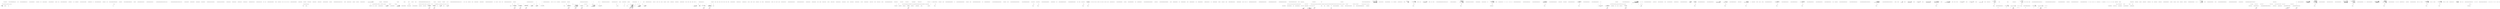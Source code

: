 digraph  {
n30 [label="HangFire.SqlServer.Components.ExpirationManager", span=""];
n0 [cluster="HangFire.SqlServer.Components.ExpirationManager.ExpirationManager(HangFire.SqlServer.SqlServerStorage)", label="Entry HangFire.SqlServer.Components.ExpirationManager.ExpirationManager(HangFire.SqlServer.SqlServerStorage)", span="26-26"];
n1 [cluster="HangFire.SqlServer.Components.ExpirationManager.ExpirationManager(HangFire.SqlServer.SqlServerStorage)", label="_storage = storage", span="28-28"];
n2 [cluster="HangFire.SqlServer.Components.ExpirationManager.ExpirationManager(HangFire.SqlServer.SqlServerStorage)", label="Exit HangFire.SqlServer.Components.ExpirationManager.ExpirationManager(HangFire.SqlServer.SqlServerStorage)", span="26-26"];
n3 [cluster="HangFire.SqlServer.Components.ExpirationManager.RemoveExpiredRecords()", label="Entry HangFire.SqlServer.Components.ExpirationManager.RemoveExpiredRecords()", span="31-31"];
n4 [cluster="HangFire.SqlServer.Components.ExpirationManager.RemoveExpiredRecords()", label="var connection = _storage.CreateAndOpenConnection()", span="33-33"];
n5 [cluster="HangFire.SqlServer.Components.ExpirationManager.RemoveExpiredRecords()", label=ProcessedTables, span="35-35"];
n8 [cluster="HangFire.SqlServer.SqlServerStorage.CreateAndOpenConnection()", label="Entry HangFire.SqlServer.SqlServerStorage.CreateAndOpenConnection()", span="81-81"];
n7 [cluster="HangFire.SqlServer.Components.ExpirationManager.RemoveExpiredRecords()", label="Exit HangFire.SqlServer.Components.ExpirationManager.RemoveExpiredRecords()", span="31-31"];
n9 [cluster="string.Format(string, object)", label="Entry string.Format(string, object)", span="0-0"];
n10 [cluster="Unk.Execute", label="Entry Unk.Execute", span=""];
n11 [cluster="HangFire.SqlServer.Components.ExpirationManager.HangFire.Server.IThreadWrappable.Work()", label="Entry HangFire.SqlServer.Components.ExpirationManager.HangFire.Server.IThreadWrappable.Work()", span="44-44"];
n12 [cluster="HangFire.SqlServer.Components.ExpirationManager.HangFire.Server.IThreadWrappable.Work()", label="Logger.Info(''Expiration manager has been started.'')", span="48-48"];
n13 [cluster="HangFire.SqlServer.Components.ExpirationManager.HangFire.Server.IThreadWrappable.Work()", label=true, span="50-50"];
n20 [cluster="Unk.Info", label="Entry Unk.Info", span=""];
n14 [cluster="HangFire.SqlServer.Components.ExpirationManager.HangFire.Server.IThreadWrappable.Work()", label="JobServer.RetryOnException(\r\n                        RemoveExpiredRecords,\r\n                        _stopped)", span="52-54"];
n16 [cluster="HangFire.SqlServer.Components.ExpirationManager.HangFire.Server.IThreadWrappable.Work()", label="Logger.Info(''Expiration manager has been stopped.'')", span="62-62"];
n15 [cluster="HangFire.SqlServer.Components.ExpirationManager.HangFire.Server.IThreadWrappable.Work()", label="_stopped.WaitOne(CheckInterval)", span="56-56"];
n21 [cluster="HangFire.Server.JobServer.RetryOnException(System.Action, System.Threading.WaitHandle)", label="Entry HangFire.Server.JobServer.RetryOnException(System.Action, System.Threading.WaitHandle)", span="151-151"];
n22 [cluster="System.Threading.WaitHandle.WaitOne(System.TimeSpan)", label="Entry System.Threading.WaitHandle.WaitOne(System.TimeSpan)", span="0-0"];
n17 [cluster="HangFire.SqlServer.Components.ExpirationManager.HangFire.Server.IThreadWrappable.Work()", label=Exception, span="64-64"];
n19 [cluster="HangFire.SqlServer.Components.ExpirationManager.HangFire.Server.IThreadWrappable.Work()", label="Exit HangFire.SqlServer.Components.ExpirationManager.HangFire.Server.IThreadWrappable.Work()", span="44-44"];
n18 [cluster="HangFire.SqlServer.Components.ExpirationManager.HangFire.Server.IThreadWrappable.Work()", label="Logger.Fatal(''Unexpected exception caught.'', ex)", span="66-66"];
n23 [cluster="Unk.Fatal", label="Entry Unk.Fatal", span=""];
n24 [cluster="HangFire.SqlServer.Components.ExpirationManager.HangFire.Server.IThreadWrappable.Dispose(System.Threading.Thread)", label="Entry HangFire.SqlServer.Components.ExpirationManager.HangFire.Server.IThreadWrappable.Dispose(System.Threading.Thread)", span="70-70"];
n25 [cluster="HangFire.SqlServer.Components.ExpirationManager.HangFire.Server.IThreadWrappable.Dispose(System.Threading.Thread)", label="_stopped.Set()", span="72-72"];
n26 [cluster="HangFire.SqlServer.Components.ExpirationManager.HangFire.Server.IThreadWrappable.Dispose(System.Threading.Thread)", label="thread.Join()", span="73-73"];
n28 [cluster="System.Threading.EventWaitHandle.Set()", label="Entry System.Threading.EventWaitHandle.Set()", span="0-0"];
n27 [cluster="HangFire.SqlServer.Components.ExpirationManager.HangFire.Server.IThreadWrappable.Dispose(System.Threading.Thread)", label="Exit HangFire.SqlServer.Components.ExpirationManager.HangFire.Server.IThreadWrappable.Dispose(System.Threading.Thread)", span="70-70"];
n29 [cluster="System.Threading.Thread.Join()", label="Entry System.Threading.Thread.Join()", span="0-0"];
m1_2 [cluster="HangFire.Storage.IStorageConnection.CreateFetcher(System.Collections.Generic.IEnumerable<string>)", file="IStorageConnection.cs", label="Entry HangFire.Storage.IStorageConnection.CreateFetcher(System.Collections.Generic.IEnumerable<string>)", span="9-9"];
m1_3 [cluster="HangFire.Storage.IStorageConnection.CreateFetcher(System.Collections.Generic.IEnumerable<string>)", file="IStorageConnection.cs", label="Exit HangFire.Storage.IStorageConnection.CreateFetcher(System.Collections.Generic.IEnumerable<string>)", span="9-9"];
m1_6 [cluster="HangFire.Storage.IStorageConnection.CreateExpiredJob(HangFire.Storage.InvocationData, string[], System.Collections.Generic.IDictionary<string, string>, System.TimeSpan)", file="IStorageConnection.cs", label="Entry HangFire.Storage.IStorageConnection.CreateExpiredJob(HangFire.Storage.InvocationData, string[], System.Collections.Generic.IDictionary<string, string>, System.TimeSpan)", span="17-17"];
m1_7 [cluster="HangFire.Storage.IStorageConnection.CreateExpiredJob(HangFire.Storage.InvocationData, string[], System.Collections.Generic.IDictionary<string, string>, System.TimeSpan)", file="IStorageConnection.cs", label="Exit HangFire.Storage.IStorageConnection.CreateExpiredJob(HangFire.Storage.InvocationData, string[], System.Collections.Generic.IDictionary<string, string>, System.TimeSpan)", span="17-17"];
m1_0 [cluster="HangFire.Storage.IStorageConnection.CreateWriteTransaction()", file="IStorageConnection.cs", label="Entry HangFire.Storage.IStorageConnection.CreateWriteTransaction()", span="8-8"];
m1_1 [cluster="HangFire.Storage.IStorageConnection.CreateWriteTransaction()", file="IStorageConnection.cs", label="Exit HangFire.Storage.IStorageConnection.CreateWriteTransaction()", span="8-8"];
m1_12 [cluster="HangFire.Storage.IStorageConnection.Heartbeat(string)", file="IStorageConnection.cs", label="Entry HangFire.Storage.IStorageConnection.Heartbeat(string)", span="25-25"];
m1_13 [cluster="HangFire.Storage.IStorageConnection.Heartbeat(string)", file="IStorageConnection.cs", label="Exit HangFire.Storage.IStorageConnection.Heartbeat(string)", span="25-25"];
m1_8 [cluster="HangFire.Storage.IStorageConnection.AnnounceServer(string, int, System.Collections.Generic.IEnumerable<string>)", file="IStorageConnection.cs", label="Entry HangFire.Storage.IStorageConnection.AnnounceServer(string, int, System.Collections.Generic.IEnumerable<string>)", span="23-23"];
m1_9 [cluster="HangFire.Storage.IStorageConnection.AnnounceServer(string, int, System.Collections.Generic.IEnumerable<string>)", file="IStorageConnection.cs", label="Exit HangFire.Storage.IStorageConnection.AnnounceServer(string, int, System.Collections.Generic.IEnumerable<string>)", span="23-23"];
m1_4 [cluster="HangFire.Storage.IStorageConnection.AcquireJobLock(string)", file="IStorageConnection.cs", label="Entry HangFire.Storage.IStorageConnection.AcquireJobLock(string)", span="11-11"];
m1_5 [cluster="HangFire.Storage.IStorageConnection.AcquireJobLock(string)", file="IStorageConnection.cs", label="Exit HangFire.Storage.IStorageConnection.AcquireJobLock(string)", span="11-11"];
m1_10 [cluster="HangFire.Storage.IStorageConnection.RemoveServer(string)", file="IStorageConnection.cs", label="Entry HangFire.Storage.IStorageConnection.RemoveServer(string)", span="24-24"];
m1_11 [cluster="HangFire.Storage.IStorageConnection.RemoveServer(string)", file="IStorageConnection.cs", label="Exit HangFire.Storage.IStorageConnection.RemoveServer(string)", span="24-24"];
m1_14 [cluster="HangFire.Storage.IStorageConnection.RemoveTimedOutServers(System.TimeSpan)", file="IStorageConnection.cs", label="Entry HangFire.Storage.IStorageConnection.RemoveTimedOutServers(System.TimeSpan)", span="26-26"];
m1_15 [cluster="HangFire.Storage.IStorageConnection.RemoveTimedOutServers(System.TimeSpan)", file="IStorageConnection.cs", label="Exit HangFire.Storage.IStorageConnection.RemoveTimedOutServers(System.TimeSpan)", span="26-26"];
m4_13 [cluster="Unk.Commit", file="RedisAtomicWriteTransaction.cs", label="Entry Unk.Commit", span=""];
m4_17 [cluster="Unk.Dispose", file="RedisAtomicWriteTransaction.cs", label="Entry Unk.Dispose", span=""];
m4_0 [cluster="HangFire.Redis.RedisAtomicWriteTransaction.RedisAtomicWriteTransaction(IRedisTransaction)", file="RedisAtomicWriteTransaction.cs", label="Entry HangFire.Redis.RedisAtomicWriteTransaction.RedisAtomicWriteTransaction(IRedisTransaction)", span="9-9"];
m4_1 [cluster="HangFire.Redis.RedisAtomicWriteTransaction.RedisAtomicWriteTransaction(IRedisTransaction)", file="RedisAtomicWriteTransaction.cs", label="_transaction = transaction", span="11-11"];
m4_2 [cluster="HangFire.Redis.RedisAtomicWriteTransaction.RedisAtomicWriteTransaction(IRedisTransaction)", file="RedisAtomicWriteTransaction.cs", label="var storage = new RedisStoredValues(_transaction)", span="13-13"];
m4_3 [cluster="HangFire.Redis.RedisAtomicWriteTransaction.RedisAtomicWriteTransaction(IRedisTransaction)", file="RedisAtomicWriteTransaction.cs", label="Values = storage", span="15-15"];
m4_4 [cluster="HangFire.Redis.RedisAtomicWriteTransaction.RedisAtomicWriteTransaction(IRedisTransaction)", file="RedisAtomicWriteTransaction.cs", label="Sets = storage", span="16-16"];
m4_5 [cluster="HangFire.Redis.RedisAtomicWriteTransaction.RedisAtomicWriteTransaction(IRedisTransaction)", file="RedisAtomicWriteTransaction.cs", label="Lists = storage", span="17-17"];
m4_6 [cluster="HangFire.Redis.RedisAtomicWriteTransaction.RedisAtomicWriteTransaction(IRedisTransaction)", file="RedisAtomicWriteTransaction.cs", label="Queues = storage", span="18-18"];
m4_7 [cluster="HangFire.Redis.RedisAtomicWriteTransaction.RedisAtomicWriteTransaction(IRedisTransaction)", file="RedisAtomicWriteTransaction.cs", label="Jobs = storage", span="19-19"];
m4_8 [cluster="HangFire.Redis.RedisAtomicWriteTransaction.RedisAtomicWriteTransaction(IRedisTransaction)", file="RedisAtomicWriteTransaction.cs", label="Exit HangFire.Redis.RedisAtomicWriteTransaction.RedisAtomicWriteTransaction(IRedisTransaction)", span="9-9"];
m4_14 [cluster="HangFire.Redis.RedisAtomicWriteTransaction.Dispose()", file="RedisAtomicWriteTransaction.cs", label="Entry HangFire.Redis.RedisAtomicWriteTransaction.Dispose()", span="33-33"];
m4_15 [cluster="HangFire.Redis.RedisAtomicWriteTransaction.Dispose()", file="RedisAtomicWriteTransaction.cs", label="_transaction.Dispose()", span="35-35"];
m4_16 [cluster="HangFire.Redis.RedisAtomicWriteTransaction.Dispose()", file="RedisAtomicWriteTransaction.cs", label="Exit HangFire.Redis.RedisAtomicWriteTransaction.Dispose()", span="33-33"];
m4_10 [cluster="HangFire.Redis.RedisAtomicWriteTransaction.Commit()", file="RedisAtomicWriteTransaction.cs", label="Entry HangFire.Redis.RedisAtomicWriteTransaction.Commit()", span="28-28"];
m4_11 [cluster="HangFire.Redis.RedisAtomicWriteTransaction.Commit()", file="RedisAtomicWriteTransaction.cs", label="return _transaction.Commit();", span="30-30"];
m4_12 [cluster="HangFire.Redis.RedisAtomicWriteTransaction.Commit()", file="RedisAtomicWriteTransaction.cs", label="Exit HangFire.Redis.RedisAtomicWriteTransaction.Commit()", span="28-28"];
m4_9 [cluster="HangFire.Redis.RedisStoredValues.RedisStoredValues(IRedisTransaction)", file="RedisAtomicWriteTransaction.cs", label="Entry HangFire.Redis.RedisStoredValues.RedisStoredValues(IRedisTransaction)", span="15-15"];
m4_18 [file="RedisAtomicWriteTransaction.cs", label="HangFire.Redis.RedisAtomicWriteTransaction", span=""];
m5_133 [cluster="Unk.FromNullableStringTimestamp", file="RedisStorageConnection.cs", label="Entry Unk.FromNullableStringTimestamp", span=""];
m5_20 [cluster="HangFire.Redis.RedisJobFetcher.RedisJobFetcher(IRedisClient, System.Collections.Generic.IEnumerable<string>, System.TimeSpan)", file="RedisStorageConnection.cs", label="Entry HangFire.Redis.RedisJobFetcher.RedisJobFetcher(IRedisClient, System.Collections.Generic.IEnumerable<string>, System.TimeSpan)", span="17-17"];
m5_51 [cluster="Unk.SetRangeInHash", file="RedisStorageConnection.cs", label="Entry Unk.SetRangeInHash", span=""];
m5_7 [cluster="HangFire.Redis.RedisStoredSets.RedisStoredSets(IRedisClient)", file="RedisStorageConnection.cs", label="Entry HangFire.Redis.RedisStoredSets.RedisStoredSets(IRedisClient)", span="11-11"];
m5_15 [cluster="RedisAtomicWriteTransaction.cstr", file="RedisStorageConnection.cs", label="Entry RedisAtomicWriteTransaction.cstr", span=""];
m5_26 [cluster="System.TimeSpan.FromMinutes(double)", file="RedisStorageConnection.cs", label="Entry System.TimeSpan.FromMinutes(double)", span="0-0"];
m5_12 [cluster="HangFire.Redis.RedisStorageConnection.CreateWriteTransaction()", file="RedisStorageConnection.cs", label="Entry HangFire.Redis.RedisStorageConnection.CreateWriteTransaction()", span="31-31"];
m5_13 [cluster="HangFire.Redis.RedisStorageConnection.CreateWriteTransaction()", file="RedisStorageConnection.cs", label="return new RedisAtomicWriteTransaction(_redis.CreateTransaction());", span="33-33"];
m5_14 [cluster="HangFire.Redis.RedisStorageConnection.CreateWriteTransaction()", file="RedisStorageConnection.cs", label="Exit HangFire.Redis.RedisStorageConnection.CreateWriteTransaction()", span="31-31"];
m5_132 [cluster="Unk.FromStringTimestamp", file="RedisStorageConnection.cs", label="Entry Unk.FromStringTimestamp", span=""];
m5_98 [cluster="Unk.SetEntryInHash", file="RedisStorageConnection.cs", label="Entry Unk.SetEntryInHash", span=""];
m5_68 [cluster="Unk.AddItemToSet", file="RedisStorageConnection.cs", label="Entry Unk.AddItemToSet", span=""];
m5_149 [cluster="Unk.RemoveEntryFromHash", file="RedisStorageConnection.cs", label="Entry Unk.RemoveEntryFromHash", span=""];
m5_94 [cluster="Unk.RemoveEntry", file="RedisStorageConnection.cs", label="Entry Unk.RemoveEntry", span=""];
m5_37 [cluster="HangFire.Redis.RedisStorageConnection.CreateExpiredJob(HangFire.Storage.InvocationData, string[], System.Collections.Generic.IDictionary<string, string>, System.TimeSpan)", file="RedisStorageConnection.cs", label="transaction.QueueCommand(x => x.ExpireEntryIn(\r\n                    String.Format(Prefix + ''job:{0}'', jobId),\r\n                    expireIn))", span="72-74"];
m5_28 [cluster="HangFire.Redis.RedisStorageConnection.CreateExpiredJob(HangFire.Storage.InvocationData, string[], System.Collections.Generic.IDictionary<string, string>, System.TimeSpan)", file="RedisStorageConnection.cs", label="Entry HangFire.Redis.RedisStorageConnection.CreateExpiredJob(HangFire.Storage.InvocationData, string[], System.Collections.Generic.IDictionary<string, string>, System.TimeSpan)", span="52-52"];
m5_29 [cluster="HangFire.Redis.RedisStorageConnection.CreateExpiredJob(HangFire.Storage.InvocationData, string[], System.Collections.Generic.IDictionary<string, string>, System.TimeSpan)", file="RedisStorageConnection.cs", label="var jobId = Guid.NewGuid().ToString()", span="58-58"];
m5_30 [cluster="HangFire.Redis.RedisStorageConnection.CreateExpiredJob(HangFire.Storage.InvocationData, string[], System.Collections.Generic.IDictionary<string, string>, System.TimeSpan)", file="RedisStorageConnection.cs", label="parameters.Add(''Type'', invocationData.Type)", span="60-60"];
m5_31 [cluster="HangFire.Redis.RedisStorageConnection.CreateExpiredJob(HangFire.Storage.InvocationData, string[], System.Collections.Generic.IDictionary<string, string>, System.TimeSpan)", file="RedisStorageConnection.cs", label="parameters.Add(''Method'', invocationData.Method)", span="61-61"];
m5_32 [cluster="HangFire.Redis.RedisStorageConnection.CreateExpiredJob(HangFire.Storage.InvocationData, string[], System.Collections.Generic.IDictionary<string, string>, System.TimeSpan)", file="RedisStorageConnection.cs", label="parameters.Add(''ParameterTypes'', invocationData.ParameterTypes)", span="62-62"];
m5_33 [cluster="HangFire.Redis.RedisStorageConnection.CreateExpiredJob(HangFire.Storage.InvocationData, string[], System.Collections.Generic.IDictionary<string, string>, System.TimeSpan)", file="RedisStorageConnection.cs", label="parameters.Add(''Arguments'', JobHelper.ToJson(arguments))", span="63-63"];
m5_34 [cluster="HangFire.Redis.RedisStorageConnection.CreateExpiredJob(HangFire.Storage.InvocationData, string[], System.Collections.Generic.IDictionary<string, string>, System.TimeSpan)", file="RedisStorageConnection.cs", label="parameters.Add(''CreatedAt'', JobHelper.ToStringTimestamp(DateTime.UtcNow))", span="64-64"];
m5_36 [cluster="HangFire.Redis.RedisStorageConnection.CreateExpiredJob(HangFire.Storage.InvocationData, string[], System.Collections.Generic.IDictionary<string, string>, System.TimeSpan)", file="RedisStorageConnection.cs", label="transaction.QueueCommand(x => x.SetRangeInHash(\r\n                    String.Format(Prefix + ''job:{0}'', jobId),\r\n                    parameters))", span="68-70"];
m5_39 [cluster="HangFire.Redis.RedisStorageConnection.CreateExpiredJob(HangFire.Storage.InvocationData, string[], System.Collections.Generic.IDictionary<string, string>, System.TimeSpan)", file="RedisStorageConnection.cs", label="return jobId;", span="80-80"];
m5_35 [cluster="HangFire.Redis.RedisStorageConnection.CreateExpiredJob(HangFire.Storage.InvocationData, string[], System.Collections.Generic.IDictionary<string, string>, System.TimeSpan)", file="RedisStorageConnection.cs", label="var transaction = _redis.CreateTransaction()", span="66-66"];
m5_38 [cluster="HangFire.Redis.RedisStorageConnection.CreateExpiredJob(HangFire.Storage.InvocationData, string[], System.Collections.Generic.IDictionary<string, string>, System.TimeSpan)", file="RedisStorageConnection.cs", label="transaction.Commit()", span="77-77"];
m5_40 [cluster="HangFire.Redis.RedisStorageConnection.CreateExpiredJob(HangFire.Storage.InvocationData, string[], System.Collections.Generic.IDictionary<string, string>, System.TimeSpan)", file="RedisStorageConnection.cs", label="Exit HangFire.Redis.RedisStorageConnection.CreateExpiredJob(HangFire.Storage.InvocationData, string[], System.Collections.Generic.IDictionary<string, string>, System.TimeSpan)", span="52-52"];
m5_73 [cluster="int.ToString()", file="RedisStorageConnection.cs", label="Entry int.ToString()", span="0-0"];
m5_122 [cluster="Unk.InfoFormat", file="RedisStorageConnection.cs", label="Entry Unk.InfoFormat", span=""];
m5_21 [cluster="System.TimeSpan.FromSeconds(double)", file="RedisStorageConnection.cs", label="Entry System.TimeSpan.FromSeconds(double)", span="0-0"];
m5_55 [cluster="Unk.ExpireEntryIn", file="RedisStorageConnection.cs", label="Entry Unk.ExpireEntryIn", span=""];
m5_96 [cluster="HangFire.Redis.RedisStorageConnection.Heartbeat(string)", file="RedisStorageConnection.cs", label="_redis.SetEntryInHash(\r\n                String.Format(''hangfire:server:{0}'', serverId),\r\n                ''Heartbeat'',\r\n                JobHelper.ToStringTimestamp(DateTime.UtcNow))", span="133-136"];
m5_95 [cluster="HangFire.Redis.RedisStorageConnection.Heartbeat(string)", file="RedisStorageConnection.cs", label="Entry HangFire.Redis.RedisStorageConnection.Heartbeat(string)", span="131-131"];
m5_97 [cluster="HangFire.Redis.RedisStorageConnection.Heartbeat(string)", file="RedisStorageConnection.cs", label="Exit HangFire.Redis.RedisStorageConnection.Heartbeat(string)", span="131-131"];
m5_0 [cluster="HangFire.Redis.RedisStorageConnection.RedisStorageConnection(HangFire.Redis.RedisStorage, IRedisClient)", file="RedisStorageConnection.cs", label="Entry HangFire.Redis.RedisStorageConnection.RedisStorageConnection(HangFire.Redis.RedisStorage, IRedisClient)", span="17-17"];
m5_1 [cluster="HangFire.Redis.RedisStorageConnection.RedisStorageConnection(HangFire.Redis.RedisStorage, IRedisClient)", file="RedisStorageConnection.cs", label="_redis = redis", span="19-19"];
m5_2 [cluster="HangFire.Redis.RedisStorageConnection.RedisStorageConnection(HangFire.Redis.RedisStorage, IRedisClient)", file="RedisStorageConnection.cs", label="Jobs = new RedisStoredJobs(redis)", span="21-21"];
m5_3 [cluster="HangFire.Redis.RedisStorageConnection.RedisStorageConnection(HangFire.Redis.RedisStorage, IRedisClient)", file="RedisStorageConnection.cs", label="Sets = new RedisStoredSets(redis)", span="22-22"];
m5_4 [cluster="HangFire.Redis.RedisStorageConnection.RedisStorageConnection(HangFire.Redis.RedisStorage, IRedisClient)", file="RedisStorageConnection.cs", label="Storage = storage", span="23-23"];
m5_5 [cluster="HangFire.Redis.RedisStorageConnection.RedisStorageConnection(HangFire.Redis.RedisStorage, IRedisClient)", file="RedisStorageConnection.cs", label="Exit HangFire.Redis.RedisStorageConnection.RedisStorageConnection(HangFire.Redis.RedisStorage, IRedisClient)", span="17-17"];
m5_139 [cluster="HangFire.Redis.RedisStorageConnection.RemoveFromDequeuedList(IRedisClient, string, string)", file="RedisStorageConnection.cs", label="transaction.QueueCommand(x => x.RemoveEntryFromHash(\r\n                    String.Format(''hangfire:job:{0}'', jobId),\r\n                    ''Checked''))", span="196-198"];
m5_135 [cluster="HangFire.Redis.RedisStorageConnection.RemoveFromDequeuedList(IRedisClient, string, string)", file="RedisStorageConnection.cs", label="Entry HangFire.Redis.RedisStorageConnection.RemoveFromDequeuedList(IRedisClient, string, string)", span="181-181"];
m5_136 [cluster="HangFire.Redis.RedisStorageConnection.RemoveFromDequeuedList(IRedisClient, string, string)", file="RedisStorageConnection.cs", label="var transaction = redis.CreateTransaction()", span="186-186"];
m5_137 [cluster="HangFire.Redis.RedisStorageConnection.RemoveFromDequeuedList(IRedisClient, string, string)", file="RedisStorageConnection.cs", label="transaction.QueueCommand(x => x.RemoveItemFromList(\r\n                    String.Format(''hangfire:queue:{0}:dequeued'', queue),\r\n                    jobId,\r\n                    -1))", span="188-191"];
m5_138 [cluster="HangFire.Redis.RedisStorageConnection.RemoveFromDequeuedList(IRedisClient, string, string)", file="RedisStorageConnection.cs", label="transaction.QueueCommand(x => x.RemoveEntryFromHash(\r\n                    String.Format(''hangfire:job:{0}'', jobId),\r\n                    ''Fetched''))", span="193-195"];
m5_140 [cluster="HangFire.Redis.RedisStorageConnection.RemoveFromDequeuedList(IRedisClient, string, string)", file="RedisStorageConnection.cs", label="transaction.Commit()", span="200-200"];
m5_141 [cluster="HangFire.Redis.RedisStorageConnection.RemoveFromDequeuedList(IRedisClient, string, string)", file="RedisStorageConnection.cs", label="Exit HangFire.Redis.RedisStorageConnection.RemoveFromDequeuedList(IRedisClient, string, string)", span="181-181"];
m5_42 [cluster="System.Guid.ToString()", file="RedisStorageConnection.cs", label="Entry System.Guid.ToString()", span="0-0"];
m5_117 [cluster="Unk.Flush", file="RedisStorageConnection.cs", label="Entry Unk.Flush", span=""];
m5_134 [cluster="Unk.Add", file="RedisStorageConnection.cs", label="Entry Unk.Add", span=""];
m5_121 [cluster="System.DateTime.Add(System.TimeSpan)", file="RedisStorageConnection.cs", label="Entry System.DateTime.Add(System.TimeSpan)", span="0-0"];
m5_72 [cluster="System.Collections.Generic.Dictionary<TKey, TValue>.Dictionary()", file="RedisStorageConnection.cs", label="Entry System.Collections.Generic.Dictionary<TKey, TValue>.Dictionary()", span="0-0"];
m5_56 [cluster="HangFire.Redis.RedisStorageConnection.AnnounceServer(string, int, System.Collections.Generic.IEnumerable<string>)", file="RedisStorageConnection.cs", label="Entry HangFire.Redis.RedisStorageConnection.AnnounceServer(string, int, System.Collections.Generic.IEnumerable<string>)", span="83-83"];
m5_57 [cluster="HangFire.Redis.RedisStorageConnection.AnnounceServer(string, int, System.Collections.Generic.IEnumerable<string>)", file="RedisStorageConnection.cs", label="var transaction = _redis.CreateTransaction()", span="85-85"];
m5_58 [cluster="HangFire.Redis.RedisStorageConnection.AnnounceServer(string, int, System.Collections.Generic.IEnumerable<string>)", file="RedisStorageConnection.cs", label="transaction.QueueCommand(x => x.AddItemToSet(\r\n                    ''hangfire:servers'', serverId))", span="87-88"];
m5_59 [cluster="HangFire.Redis.RedisStorageConnection.AnnounceServer(string, int, System.Collections.Generic.IEnumerable<string>)", file="RedisStorageConnection.cs", label="transaction.QueueCommand(x => x.SetRangeInHash(\r\n                    String.Format(''hangfire:server:{0}'', serverId),\r\n                    new Dictionary<string, string>\r\n                        {\r\n                            { ''WorkerCount'', workerCount.ToString() },\r\n                            { ''StartedAt'', JobHelper.ToStringTimestamp(DateTime.UtcNow) },\r\n                        }))", span="90-96"];
m5_60 [cluster="HangFire.Redis.RedisStorageConnection.AnnounceServer(string, int, System.Collections.Generic.IEnumerable<string>)", file="RedisStorageConnection.cs", label=queues, span="98-98"];
m5_62 [cluster="HangFire.Redis.RedisStorageConnection.AnnounceServer(string, int, System.Collections.Generic.IEnumerable<string>)", file="RedisStorageConnection.cs", label="transaction.QueueCommand(x => x.AddItemToList(\r\n                        String.Format(''hangfire:server:{0}:queues'', serverId),\r\n                        queue1))", span="101-103"];
m5_63 [cluster="HangFire.Redis.RedisStorageConnection.AnnounceServer(string, int, System.Collections.Generic.IEnumerable<string>)", file="RedisStorageConnection.cs", label="transaction.Commit()", span="106-106"];
m5_61 [cluster="HangFire.Redis.RedisStorageConnection.AnnounceServer(string, int, System.Collections.Generic.IEnumerable<string>)", file="RedisStorageConnection.cs", label="var queue1 = queue", span="100-100"];
m5_64 [cluster="HangFire.Redis.RedisStorageConnection.AnnounceServer(string, int, System.Collections.Generic.IEnumerable<string>)", file="RedisStorageConnection.cs", label="Exit HangFire.Redis.RedisStorageConnection.AnnounceServer(string, int, System.Collections.Generic.IEnumerable<string>)", span="83-83"];
m5_99 [cluster="HangFire.Redis.RedisStorageConnection.RemoveTimedOutServers(System.TimeSpan)", file="RedisStorageConnection.cs", label="Entry HangFire.Redis.RedisStorageConnection.RemoveTimedOutServers(System.TimeSpan)", span="139-139"];
m5_100 [cluster="HangFire.Redis.RedisStorageConnection.RemoveTimedOutServers(System.TimeSpan)", file="RedisStorageConnection.cs", label="var serverNames = _redis.GetAllItemsFromSet(''hangfire:servers'')", span="141-141"];
m5_111 [cluster="HangFire.Redis.RedisStorageConnection.RemoveTimedOutServers(System.TimeSpan)", file="RedisStorageConnection.cs", label="utcNow > maxTime.Add(timeOut)", span="173-173"];
m5_101 [cluster="HangFire.Redis.RedisStorageConnection.RemoveTimedOutServers(System.TimeSpan)", file="RedisStorageConnection.cs", label="var heartbeats = new Dictionary<string, Tuple<DateTime, DateTime?>>()", span="142-142"];
m5_104 [cluster="HangFire.Redis.RedisStorageConnection.RemoveTimedOutServers(System.TimeSpan)", file="RedisStorageConnection.cs", label=serverNames, span="148-148"];
m5_102 [cluster="HangFire.Redis.RedisStorageConnection.RemoveTimedOutServers(System.TimeSpan)", file="RedisStorageConnection.cs", label="var utcNow = DateTime.UtcNow", span="144-144"];
m5_106 [cluster="HangFire.Redis.RedisStorageConnection.RemoveTimedOutServers(System.TimeSpan)", file="RedisStorageConnection.cs", label="pipeline.QueueCommand(\r\n                        x => x.GetValuesFromHash(\r\n                            String.Format(''hangfire:server:{0}'', name),\r\n                            ''StartedAt'', ''Heartbeat''),\r\n                        x => heartbeats.Add(\r\n                            name,\r\n                            new Tuple<DateTime, DateTime?>(\r\n                                JobHelper.FromStringTimestamp(x[0]),\r\n                                JobHelper.FromNullableStringTimestamp(x[1]))))", span="152-160"];
m5_109 [cluster="HangFire.Redis.RedisStorageConnection.RemoveTimedOutServers(System.TimeSpan)", file="RedisStorageConnection.cs", label=heartbeats, span="168-168"];
m5_103 [cluster="HangFire.Redis.RedisStorageConnection.RemoveTimedOutServers(System.TimeSpan)", file="RedisStorageConnection.cs", label="var pipeline = _redis.CreatePipeline()", span="146-146"];
m5_107 [cluster="HangFire.Redis.RedisStorageConnection.RemoveTimedOutServers(System.TimeSpan)", file="RedisStorageConnection.cs", label="pipeline.Flush()", span="163-163"];
m5_105 [cluster="HangFire.Redis.RedisStorageConnection.RemoveTimedOutServers(System.TimeSpan)", file="RedisStorageConnection.cs", label="var name = serverName", span="150-150"];
m5_110 [cluster="HangFire.Redis.RedisStorageConnection.RemoveTimedOutServers(System.TimeSpan)", file="RedisStorageConnection.cs", label="var maxTime = new DateTime(\r\n                    Math.Max(heartbeat.Value.Item1.Ticks, (heartbeat.Value.Item2 ?? DateTime.MinValue).Ticks))", span="170-171"];
m5_112 [cluster="HangFire.Redis.RedisStorageConnection.RemoveTimedOutServers(System.TimeSpan)", file="RedisStorageConnection.cs", label="RemoveServer(_redis, heartbeat.Key)", span="175-175"];
m5_114 [cluster="HangFire.Redis.RedisStorageConnection.RemoveTimedOutServers(System.TimeSpan)", file="RedisStorageConnection.cs", label="Exit HangFire.Redis.RedisStorageConnection.RemoveTimedOutServers(System.TimeSpan)", span="139-139"];
m5_131 [cluster="System.Tuple<T1, T2>.Tuple(T1, T2)", file="RedisStorageConnection.cs", label="Entry System.Tuple<T1, T2>.Tuple(T1, T2)", span="0-0"];
m5_77 [cluster="Unk.AddItemToList", file="RedisStorageConnection.cs", label="Entry Unk.AddItemToList", span=""];
m5_11 [cluster="Unk.Dispose", file="RedisStorageConnection.cs", label="Entry Unk.Dispose", span=""];
m5_90 [cluster="Unk.RemoveItemFromSet", file="RedisStorageConnection.cs", label="Entry Unk.RemoveItemFromSet", span=""];
m5_119 [cluster="System.DateTime.DateTime(long)", file="RedisStorageConnection.cs", label="Entry System.DateTime.DateTime(long)", span="0-0"];
m5_120 [cluster="System.Math.Max(long, long)", file="RedisStorageConnection.cs", label="Entry System.Math.Max(long, long)", span="0-0"];
m5_8 [cluster="HangFire.Redis.RedisStorageConnection.Dispose()", file="RedisStorageConnection.cs", label="Entry HangFire.Redis.RedisStorageConnection.Dispose()", span="26-26"];
m5_9 [cluster="HangFire.Redis.RedisStorageConnection.Dispose()", file="RedisStorageConnection.cs", label="_redis.Dispose()", span="28-28"];
m5_10 [cluster="HangFire.Redis.RedisStorageConnection.Dispose()", file="RedisStorageConnection.cs", label="Exit HangFire.Redis.RedisStorageConnection.Dispose()", span="26-26"];
m5_6 [cluster="HangFire.Redis.RedisStoredJobs.RedisStoredJobs(IRedisClient)", file="RedisStorageConnection.cs", label="Entry HangFire.Redis.RedisStoredJobs.RedisStoredJobs(IRedisClient)", span="13-13"];
m5_150 [cluster="lambda expression", file="RedisStorageConnection.cs", label="Entry lambda expression", span="196-198"];
m5_49 [cluster="lambda expression", file="RedisStorageConnection.cs", label="x.SetRangeInHash(\r\n                    String.Format(Prefix + ''job:{0}'', jobId),\r\n                    parameters)", span="68-70"];
m5_53 [cluster="lambda expression", file="RedisStorageConnection.cs", label="x.ExpireEntryIn(\r\n                    String.Format(Prefix + ''job:{0}'', jobId),\r\n                    expireIn)", span="72-74"];
m5_48 [cluster="lambda expression", file="RedisStorageConnection.cs", label="Entry lambda expression", span="68-70"];
m5_52 [cluster="lambda expression", file="RedisStorageConnection.cs", label="Entry lambda expression", span="72-74"];
m5_50 [cluster="lambda expression", file="RedisStorageConnection.cs", label="Exit lambda expression", span="68-70"];
m5_54 [cluster="lambda expression", file="RedisStorageConnection.cs", label="Exit lambda expression", span="72-74"];
m5_66 [cluster="lambda expression", file="RedisStorageConnection.cs", label="x.AddItemToSet(\r\n                    ''hangfire:servers'', serverId)", span="87-88"];
m5_70 [cluster="lambda expression", file="RedisStorageConnection.cs", label="x.SetRangeInHash(\r\n                    String.Format(''hangfire:server:{0}'', serverId),\r\n                    new Dictionary<string, string>\r\n                        {\r\n                            { ''WorkerCount'', workerCount.ToString() },\r\n                            { ''StartedAt'', JobHelper.ToStringTimestamp(DateTime.UtcNow) },\r\n                        })", span="90-96"];
m5_75 [cluster="lambda expression", file="RedisStorageConnection.cs", label="x.AddItemToList(\r\n                        String.Format(''hangfire:server:{0}:queues'', serverId),\r\n                        queue1)", span="101-103"];
m5_65 [cluster="lambda expression", file="RedisStorageConnection.cs", label="Entry lambda expression", span="87-88"];
m5_69 [cluster="lambda expression", file="RedisStorageConnection.cs", label="Entry lambda expression", span="90-96"];
m5_74 [cluster="lambda expression", file="RedisStorageConnection.cs", label="Entry lambda expression", span="101-103"];
m5_67 [cluster="lambda expression", file="RedisStorageConnection.cs", label="Exit lambda expression", span="87-88"];
m5_71 [cluster="lambda expression", file="RedisStorageConnection.cs", label="Exit lambda expression", span="90-96"];
m5_76 [cluster="lambda expression", file="RedisStorageConnection.cs", label="Exit lambda expression", span="101-103"];
m5_88 [cluster="lambda expression", file="RedisStorageConnection.cs", label="x.RemoveItemFromSet(\r\n                    ''hangfire:servers'',\r\n                    serverId)", span="119-121"];
m5_92 [cluster="lambda expression", file="RedisStorageConnection.cs", label="x.RemoveEntry(\r\n                    String.Format(''hangfire:server:{0}'', serverId),\r\n                    String.Format(''hangfire:server:{0}:queues'', serverId))", span="123-125"];
m5_87 [cluster="lambda expression", file="RedisStorageConnection.cs", label="Entry lambda expression", span="119-121"];
m5_91 [cluster="lambda expression", file="RedisStorageConnection.cs", label="Entry lambda expression", span="123-125"];
m5_89 [cluster="lambda expression", file="RedisStorageConnection.cs", label="Exit lambda expression", span="119-121"];
m5_93 [cluster="lambda expression", file="RedisStorageConnection.cs", label="Exit lambda expression", span="123-125"];
m5_129 [cluster="lambda expression", file="RedisStorageConnection.cs", label="heartbeats.Add(\r\n                            name,\r\n                            new Tuple<DateTime, DateTime?>(\r\n                                JobHelper.FromStringTimestamp(x[0]),\r\n                                JobHelper.FromNullableStringTimestamp(x[1])))", span="156-160"];
m5_124 [cluster="lambda expression", file="RedisStorageConnection.cs", label="x.GetValuesFromHash(\r\n                            String.Format(''hangfire:server:{0}'', name),\r\n                            ''StartedAt'', ''Heartbeat'')", span="153-155"];
m5_123 [cluster="lambda expression", file="RedisStorageConnection.cs", label="Entry lambda expression", span="153-155"];
m5_128 [cluster="lambda expression", file="RedisStorageConnection.cs", label="Entry lambda expression", span="156-160"];
m5_125 [cluster="lambda expression", file="RedisStorageConnection.cs", label="Exit lambda expression", span="153-155"];
m5_130 [cluster="lambda expression", file="RedisStorageConnection.cs", label="Exit lambda expression", span="156-160"];
m5_143 [cluster="lambda expression", file="RedisStorageConnection.cs", label="x.RemoveItemFromList(\r\n                    String.Format(''hangfire:queue:{0}:dequeued'', queue),\r\n                    jobId,\r\n                    -1)", span="188-191"];
m5_147 [cluster="lambda expression", file="RedisStorageConnection.cs", label="x.RemoveEntryFromHash(\r\n                    String.Format(''hangfire:job:{0}'', jobId),\r\n                    ''Fetched'')", span="193-195"];
m5_151 [cluster="lambda expression", file="RedisStorageConnection.cs", label="x.RemoveEntryFromHash(\r\n                    String.Format(''hangfire:job:{0}'', jobId),\r\n                    ''Checked'')", span="196-198"];
m5_142 [cluster="lambda expression", file="RedisStorageConnection.cs", label="Entry lambda expression", span="188-191"];
m5_146 [cluster="lambda expression", file="RedisStorageConnection.cs", label="Entry lambda expression", span="193-195"];
m5_144 [cluster="lambda expression", file="RedisStorageConnection.cs", label="Exit lambda expression", span="188-191"];
m5_148 [cluster="lambda expression", file="RedisStorageConnection.cs", label="Exit lambda expression", span="193-195"];
m5_152 [cluster="lambda expression", file="RedisStorageConnection.cs", label="Exit lambda expression", span="196-198"];
m5_45 [cluster="HangFire.Common.JobHelper.ToStringTimestamp(System.DateTime)", file="RedisStorageConnection.cs", label="Entry HangFire.Common.JobHelper.ToStringTimestamp(System.DateTime)", span="46-46"];
m5_78 [cluster="HangFire.Redis.RedisStorageConnection.RemoveServer(string)", file="RedisStorageConnection.cs", label="Entry HangFire.Redis.RedisStorageConnection.RemoveServer(string)", span="110-110"];
m5_79 [cluster="HangFire.Redis.RedisStorageConnection.RemoveServer(string)", file="RedisStorageConnection.cs", label="RemoveServer(_redis, serverId)", span="112-112"];
m5_80 [cluster="HangFire.Redis.RedisStorageConnection.RemoveServer(string)", file="RedisStorageConnection.cs", label="Exit HangFire.Redis.RedisStorageConnection.RemoveServer(string)", span="110-110"];
m5_145 [cluster="Unk.RemoveItemFromList", file="RedisStorageConnection.cs", label="Entry Unk.RemoveItemFromList", span=""];
m5_116 [cluster="Unk.CreatePipeline", file="RedisStorageConnection.cs", label="Entry Unk.CreatePipeline", span=""];
m5_41 [cluster="System.Guid.NewGuid()", file="RedisStorageConnection.cs", label="Entry System.Guid.NewGuid()", span="0-0"];
m5_44 [cluster="HangFire.Common.JobHelper.ToJson(object)", file="RedisStorageConnection.cs", label="Entry HangFire.Common.JobHelper.ToJson(object)", span="23-23"];
m5_47 [cluster="Unk.Commit", file="RedisStorageConnection.cs", label="Entry Unk.Commit", span=""];
m5_115 [cluster="Unk.GetAllItemsFromSet", file="RedisStorageConnection.cs", label="Entry Unk.GetAllItemsFromSet", span=""];
m5_84 [cluster="HangFire.Redis.RedisStorageConnection.RemoveServer(IRedisClient, string)", file="RedisStorageConnection.cs", label="transaction.QueueCommand(x => x.RemoveEntry(\r\n                    String.Format(''hangfire:server:{0}'', serverId),\r\n                    String.Format(''hangfire:server:{0}:queues'', serverId)))", span="123-125"];
m5_81 [cluster="HangFire.Redis.RedisStorageConnection.RemoveServer(IRedisClient, string)", file="RedisStorageConnection.cs", label="Entry HangFire.Redis.RedisStorageConnection.RemoveServer(IRedisClient, string)", span="115-115"];
m5_82 [cluster="HangFire.Redis.RedisStorageConnection.RemoveServer(IRedisClient, string)", file="RedisStorageConnection.cs", label="var transaction = redis.CreateTransaction()", span="117-117"];
m5_83 [cluster="HangFire.Redis.RedisStorageConnection.RemoveServer(IRedisClient, string)", file="RedisStorageConnection.cs", label="transaction.QueueCommand(x => x.RemoveItemFromSet(\r\n                    ''hangfire:servers'',\r\n                    serverId))", span="119-121"];
m5_85 [cluster="HangFire.Redis.RedisStorageConnection.RemoveServer(IRedisClient, string)", file="RedisStorageConnection.cs", label="transaction.Commit()", span="127-127"];
m5_86 [cluster="HangFire.Redis.RedisStorageConnection.RemoveServer(IRedisClient, string)", file="RedisStorageConnection.cs", label="Exit HangFire.Redis.RedisStorageConnection.RemoveServer(IRedisClient, string)", span="115-115"];
m5_127 [cluster="Unk.GetValuesFromHash", file="RedisStorageConnection.cs", label="Entry Unk.GetValuesFromHash", span=""];
m5_126 [cluster="Unk.Format", file="RedisStorageConnection.cs", label="Entry Unk.Format", span=""];
m5_46 [cluster="Unk.QueueCommand", file="RedisStorageConnection.cs", label="Entry Unk.QueueCommand", span=""];
m5_118 [cluster="Unk.DebugFormat", file="RedisStorageConnection.cs", label="Entry Unk.DebugFormat", span=""];
m5_43 [cluster="System.Collections.Generic.IDictionary<TKey, TValue>.Add(TKey, TValue)", file="RedisStorageConnection.cs", label="Entry System.Collections.Generic.IDictionary<TKey, TValue>.Add(TKey, TValue)", span="0-0"];
m5_17 [cluster="HangFire.Redis.RedisStorageConnection.CreateFetcher(System.Collections.Generic.IEnumerable<string>)", file="RedisStorageConnection.cs", label="Entry HangFire.Redis.RedisStorageConnection.CreateFetcher(System.Collections.Generic.IEnumerable<string>)", span="36-36"];
m5_18 [cluster="HangFire.Redis.RedisStorageConnection.CreateFetcher(System.Collections.Generic.IEnumerable<string>)", file="RedisStorageConnection.cs", label="return new RedisJobFetcher(_redis, queueNames, TimeSpan.FromSeconds(1));", span="38-38"];
m5_19 [cluster="HangFire.Redis.RedisStorageConnection.CreateFetcher(System.Collections.Generic.IEnumerable<string>)", file="RedisStorageConnection.cs", label="Exit HangFire.Redis.RedisStorageConnection.CreateFetcher(System.Collections.Generic.IEnumerable<string>)", span="36-36"];
m5_22 [cluster="HangFire.Redis.RedisStorageConnection.AcquireJobLock(string)", file="RedisStorageConnection.cs", label="Entry HangFire.Redis.RedisStorageConnection.AcquireJobLock(string)", span="41-41"];
m5_23 [cluster="HangFire.Redis.RedisStorageConnection.AcquireJobLock(string)", file="RedisStorageConnection.cs", label="return _redis.AcquireLock(\r\n                Prefix + String.Format(''job:{0}:state-lock'', jobId),\r\n                TimeSpan.FromMinutes(1));", span="43-45"];
m5_24 [cluster="HangFire.Redis.RedisStorageConnection.AcquireJobLock(string)", file="RedisStorageConnection.cs", label="Exit HangFire.Redis.RedisStorageConnection.AcquireJobLock(string)", span="41-41"];
m5_27 [cluster="Unk.AcquireLock", file="RedisStorageConnection.cs", label="Entry Unk.AcquireLock", span=""];
m5_16 [cluster="Unk.CreateTransaction", file="RedisStorageConnection.cs", label="Entry Unk.CreateTransaction", span=""];
m5_153 [file="RedisStorageConnection.cs", label="HangFire.Redis.RedisStorageConnection", span=""];
m5_154 [file="RedisStorageConnection.cs", label="System.Collections.Generic.IDictionary<string, string>", span=""];
m5_155 [file="RedisStorageConnection.cs", label=jobId, span=""];
m5_156 [file="RedisStorageConnection.cs", label="System.TimeSpan", span=""];
m5_157 [file="RedisStorageConnection.cs", label=string, span=""];
m5_158 [file="RedisStorageConnection.cs", label=int, span=""];
m5_159 [file="RedisStorageConnection.cs", label=queue1, span=""];
m5_160 [file="RedisStorageConnection.cs", label=string, span=""];
m5_161 [file="RedisStorageConnection.cs", label=name, span=""];
m5_162 [file="RedisStorageConnection.cs", label=heartbeats, span=""];
m5_163 [file="RedisStorageConnection.cs", label=string, span=""];
m5_164 [file="RedisStorageConnection.cs", label=string, span=""];
m6_16 [cluster="HangFire.Perform.In<TJob>(System.TimeSpan, object)", file="RedisStoredValues.cs", label="Entry HangFire.Perform.In<TJob>(System.TimeSpan, object)", span="42-42"];
m6_17 [cluster="HangFire.Perform.In<TJob>(System.TimeSpan, object)", color=green, community=0, file="RedisStoredValues.cs", label="return In(interval, typeof(TJob), args);", prediction=0, span="45-45"];
m6_18 [cluster="HangFire.Perform.In<TJob>(System.TimeSpan, object)", file="RedisStoredValues.cs", label="Exit HangFire.Perform.In<TJob>(System.TimeSpan, object)", span="42-42"];
m6_25 [cluster="HangFire.Client.JobClient.In(System.TimeSpan, System.Type, object)", file="RedisStoredValues.cs", label="Entry HangFire.Client.JobClient.In(System.TimeSpan, System.Type, object)", span="46-46"];
m6_20 [cluster="HangFire.Perform.In(System.TimeSpan, System.Type)", file="RedisStoredValues.cs", label="Entry HangFire.Perform.In(System.TimeSpan, System.Type)", span="48-48"];
m6_21 [cluster="HangFire.Perform.In(System.TimeSpan, System.Type)", color=green, community=0, file="RedisStoredValues.cs", label="return In(interval, jobType, null);", prediction=1, span="50-50"];
m6_22 [cluster="HangFire.Perform.In(System.TimeSpan, System.Type)", file="RedisStoredValues.cs", label="Exit HangFire.Perform.In(System.TimeSpan, System.Type)", span="48-48"];
m6_19 [cluster="HangFire.Perform.In(System.TimeSpan, System.Type, object)", file="RedisStoredValues.cs", label="Entry HangFire.Perform.In(System.TimeSpan, System.Type, object)", span="53-53"];
m6_23 [cluster="HangFire.Perform.In(System.TimeSpan, System.Type, object)", color=green, community=0, file="RedisStoredValues.cs", label="return Client.In(interval, jobType, args);", prediction=2, span="55-55"];
m6_24 [cluster="HangFire.Perform.In(System.TimeSpan, System.Type, object)", file="RedisStoredValues.cs", label="Exit HangFire.Perform.In(System.TimeSpan, System.Type, object)", span="53-53"];
m6_13 [cluster="HangFire.Perform.In<TJob>(System.TimeSpan)", file="RedisStoredValues.cs", label="Entry HangFire.Perform.In<TJob>(System.TimeSpan)", span="35-35"];
m6_14 [cluster="HangFire.Perform.In<TJob>(System.TimeSpan)", file="RedisStoredValues.cs", label="return In<TJob>(interval, null);", span="38-38"];
m6_15 [cluster="HangFire.Perform.In<TJob>(System.TimeSpan)", file="RedisStoredValues.cs", label="Exit HangFire.Perform.In<TJob>(System.TimeSpan)", span="35-35"];
m7_18 [cluster="Mock<StateHandler>.cstr", file="ServerWatchdog.cs", label="Entry Mock<StateHandler>.cstr", span=""];
m7_57 [cluster="HangFire.Core.Tests.States.StateHandlerCollectionFacts.GetHandlers_ReturnsOnlyHandlersOfASpecifiedState()", file="ServerWatchdog.cs", label="Entry HangFire.Core.Tests.States.StateHandlerCollectionFacts.GetHandlers_ReturnsOnlyHandlersOfASpecifiedState()", span="69-69"];
m7_58 [cluster="HangFire.Core.Tests.States.StateHandlerCollectionFacts.GetHandlers_ReturnsOnlyHandlersOfASpecifiedState()", file="ServerWatchdog.cs", label="var anotherStateHandlerMock = new Mock<StateHandler>()", span="71-71"];
m7_59 [cluster="HangFire.Core.Tests.States.StateHandlerCollectionFacts.GetHandlers_ReturnsOnlyHandlersOfASpecifiedState()", file="ServerWatchdog.cs", label="anotherStateHandlerMock.Setup(x => x.StateName).Returns(''AnotherState'')", span="72-72"];
m7_60 [cluster="HangFire.Core.Tests.States.StateHandlerCollectionFacts.GetHandlers_ReturnsOnlyHandlersOfASpecifiedState()", file="ServerWatchdog.cs", label="_collection.AddHandler(anotherStateHandlerMock.Object)", span="74-74"];
m7_61 [cluster="HangFire.Core.Tests.States.StateHandlerCollectionFacts.GetHandlers_ReturnsOnlyHandlersOfASpecifiedState()", file="ServerWatchdog.cs", label="var handlers = _collection.GetHandlers(''State'')", span="75-75"];
m7_62 [cluster="HangFire.Core.Tests.States.StateHandlerCollectionFacts.GetHandlers_ReturnsOnlyHandlersOfASpecifiedState()", file="ServerWatchdog.cs", label="Assert.Empty(handlers)", span="77-77"];
m7_63 [cluster="HangFire.Core.Tests.States.StateHandlerCollectionFacts.GetHandlers_ReturnsOnlyHandlersOfASpecifiedState()", file="ServerWatchdog.cs", label="Exit HangFire.Core.Tests.States.StateHandlerCollectionFacts.GetHandlers_ReturnsOnlyHandlersOfASpecifiedState()", span="69-69"];
m7_7 [cluster="Unk.>", file="ServerWatchdog.cs", label="Entry Unk.>", span=""];
m7_35 [cluster="HangFire.Core.Tests.States.StateHandlerCollectionFacts.GetHandlers_ReturnsEmptyCollection_WhenStateNameIsNull()", file="ServerWatchdog.cs", label="Entry HangFire.Core.Tests.States.StateHandlerCollectionFacts.GetHandlers_ReturnsEmptyCollection_WhenStateNameIsNull()", span="44-44"];
m7_36 [cluster="HangFire.Core.Tests.States.StateHandlerCollectionFacts.GetHandlers_ReturnsEmptyCollection_WhenStateNameIsNull()", file="ServerWatchdog.cs", label="var handlers = _collection.GetHandlers(null)", span="46-46"];
m7_37 [cluster="HangFire.Core.Tests.States.StateHandlerCollectionFacts.GetHandlers_ReturnsEmptyCollection_WhenStateNameIsNull()", file="ServerWatchdog.cs", label="Assert.Empty(handlers)", span="47-47"];
m7_38 [cluster="HangFire.Core.Tests.States.StateHandlerCollectionFacts.GetHandlers_ReturnsEmptyCollection_WhenStateNameIsNull()", file="ServerWatchdog.cs", label="Exit HangFire.Core.Tests.States.StateHandlerCollectionFacts.GetHandlers_ReturnsEmptyCollection_WhenStateNameIsNull()", span="44-44"];
m7_19 [cluster="Unk.Setup", file="ServerWatchdog.cs", label="Entry Unk.Setup", span=""];
m7_11 [cluster="HangFire.States.StateHandlerCollection.AddHandler(HangFire.States.StateHandler)", file="ServerWatchdog.cs", label="Entry HangFire.States.StateHandlerCollection.AddHandler(HangFire.States.StateHandler)", span="27-27"];
m7_29 [cluster="HangFire.Core.Tests.States.StateHandlerCollectionFacts.GetHandlers_ReturnsEmptyCollection_WhenHandlersWereNotAddedForTheState()", file="ServerWatchdog.cs", label="Entry HangFire.Core.Tests.States.StateHandlerCollectionFacts.GetHandlers_ReturnsEmptyCollection_WhenHandlersWereNotAddedForTheState()", span="37-37"];
m7_30 [cluster="HangFire.Core.Tests.States.StateHandlerCollectionFacts.GetHandlers_ReturnsEmptyCollection_WhenHandlersWereNotAddedForTheState()", file="ServerWatchdog.cs", label="var handlers = _collection.GetHandlers(''State'')", span="39-39"];
m7_31 [cluster="HangFire.Core.Tests.States.StateHandlerCollectionFacts.GetHandlers_ReturnsEmptyCollection_WhenHandlersWereNotAddedForTheState()", file="ServerWatchdog.cs", label="Assert.Empty(handlers)", span="40-40"];
m7_32 [cluster="HangFire.Core.Tests.States.StateHandlerCollectionFacts.GetHandlers_ReturnsEmptyCollection_WhenHandlersWereNotAddedForTheState()", file="ServerWatchdog.cs", label="Exit HangFire.Core.Tests.States.StateHandlerCollectionFacts.GetHandlers_ReturnsEmptyCollection_WhenHandlersWereNotAddedForTheState()", span="37-37"];
m7_39 [cluster="HangFire.Core.Tests.States.StateHandlerCollectionFacts.GetHandlers_ReturnsAllRegisteredHandlersForTheState()", file="ServerWatchdog.cs", label="Entry HangFire.Core.Tests.States.StateHandlerCollectionFacts.GetHandlers_ReturnsAllRegisteredHandlersForTheState()", span="51-51"];
m7_40 [cluster="HangFire.Core.Tests.States.StateHandlerCollectionFacts.GetHandlers_ReturnsAllRegisteredHandlersForTheState()", file="ServerWatchdog.cs", label="var handler1Mock = new Mock<StateHandler>()", span="53-53"];
m7_41 [cluster="HangFire.Core.Tests.States.StateHandlerCollectionFacts.GetHandlers_ReturnsAllRegisteredHandlersForTheState()", file="ServerWatchdog.cs", label="handler1Mock.Setup(x => x.StateName).Returns(''State'')", span="54-54"];
m7_44 [cluster="HangFire.Core.Tests.States.StateHandlerCollectionFacts.GetHandlers_ReturnsAllRegisteredHandlersForTheState()", file="ServerWatchdog.cs", label="_collection.AddHandler(handler1Mock.Object)", span="59-59"];
m7_47 [cluster="HangFire.Core.Tests.States.StateHandlerCollectionFacts.GetHandlers_ReturnsAllRegisteredHandlersForTheState()", file="ServerWatchdog.cs", label="Assert.Contains(handler1Mock.Object, handlers)", span="64-64"];
m7_42 [cluster="HangFire.Core.Tests.States.StateHandlerCollectionFacts.GetHandlers_ReturnsAllRegisteredHandlersForTheState()", file="ServerWatchdog.cs", label="var handler2Mock = new Mock<StateHandler>()", span="56-56"];
m7_43 [cluster="HangFire.Core.Tests.States.StateHandlerCollectionFacts.GetHandlers_ReturnsAllRegisteredHandlersForTheState()", file="ServerWatchdog.cs", label="handler2Mock.Setup(x => x.StateName).Returns(''State'')", span="57-57"];
m7_45 [cluster="HangFire.Core.Tests.States.StateHandlerCollectionFacts.GetHandlers_ReturnsAllRegisteredHandlersForTheState()", file="ServerWatchdog.cs", label="_collection.AddHandler(handler2Mock.Object)", span="60-60"];
m7_48 [cluster="HangFire.Core.Tests.States.StateHandlerCollectionFacts.GetHandlers_ReturnsAllRegisteredHandlersForTheState()", file="ServerWatchdog.cs", label="Assert.Contains(handler2Mock.Object, handlers)", span="65-65"];
m7_46 [cluster="HangFire.Core.Tests.States.StateHandlerCollectionFacts.GetHandlers_ReturnsAllRegisteredHandlersForTheState()", file="ServerWatchdog.cs", label="var handlers = _collection.GetHandlers(''State'').ToArray()", span="62-62"];
m7_49 [cluster="HangFire.Core.Tests.States.StateHandlerCollectionFacts.GetHandlers_ReturnsAllRegisteredHandlersForTheState()", file="ServerWatchdog.cs", label="Exit HangFire.Core.Tests.States.StateHandlerCollectionFacts.GetHandlers_ReturnsAllRegisteredHandlersForTheState()", span="51-51"];
m7_33 [cluster="HangFire.States.StateHandlerCollection.GetHandlers(string)", file="ServerWatchdog.cs", label="Entry HangFire.States.StateHandlerCollection.GetHandlers(string)", span="40-40"];
m7_34 [cluster="Unk.Empty", file="ServerWatchdog.cs", label="Entry Unk.Empty", span=""];
m7_4 [cluster="HangFire.Core.Tests.States.StateHandlerCollectionFacts.AddHandler_ThrowsAnException_WhenHandlerIsNull()", file="ServerWatchdog.cs", label="Entry HangFire.Core.Tests.States.StateHandlerCollectionFacts.AddHandler_ThrowsAnException_WhenHandlerIsNull()", span="18-18"];
m7_5 [cluster="HangFire.Core.Tests.States.StateHandlerCollectionFacts.AddHandler_ThrowsAnException_WhenHandlerIsNull()", file="ServerWatchdog.cs", label="Assert.Throws<ArgumentNullException>(\r\n                () => _collection.AddHandler(null))", span="20-21"];
m7_6 [cluster="HangFire.Core.Tests.States.StateHandlerCollectionFacts.AddHandler_ThrowsAnException_WhenHandlerIsNull()", file="ServerWatchdog.cs", label="Exit HangFire.Core.Tests.States.StateHandlerCollectionFacts.AddHandler_ThrowsAnException_WhenHandlerIsNull()", span="18-18"];
m7_20 [cluster="Unk.Returns", file="ServerWatchdog.cs", label="Entry Unk.Returns", span=""];
m7_64 [cluster="lambda expression", file="ServerWatchdog.cs", label="Entry lambda expression", span="72-72"];
m7_8 [cluster="lambda expression", file="ServerWatchdog.cs", label="Entry lambda expression", span="21-21"];
m7_9 [cluster="lambda expression", file="ServerWatchdog.cs", label="_collection.AddHandler(null)", span="21-21"];
m7_10 [cluster="lambda expression", file="ServerWatchdog.cs", label="Exit lambda expression", span="21-21"];
m7_26 [cluster="lambda expression", file="ServerWatchdog.cs", label="_collection.AddHandler(handler.Object)", span="31-31"];
m7_22 [cluster="lambda expression", file="ServerWatchdog.cs", label="Entry lambda expression", span="28-28"];
m7_25 [cluster="lambda expression", file="ServerWatchdog.cs", label="Entry lambda expression", span="31-31"];
m7_23 [cluster="lambda expression", file="ServerWatchdog.cs", label="x.StateName", span="28-28"];
m7_24 [cluster="lambda expression", file="ServerWatchdog.cs", label="Exit lambda expression", span="28-28"];
m7_27 [cluster="lambda expression", file="ServerWatchdog.cs", label="Exit lambda expression", span="31-31"];
m7_51 [cluster="lambda expression", file="ServerWatchdog.cs", label="Entry lambda expression", span="54-54"];
m7_54 [cluster="lambda expression", file="ServerWatchdog.cs", label="Entry lambda expression", span="57-57"];
m7_52 [cluster="lambda expression", file="ServerWatchdog.cs", label="x.StateName", span="54-54"];
m7_53 [cluster="lambda expression", file="ServerWatchdog.cs", label="Exit lambda expression", span="54-54"];
m7_55 [cluster="lambda expression", file="ServerWatchdog.cs", label="x.StateName", span="57-57"];
m7_56 [cluster="lambda expression", file="ServerWatchdog.cs", label="Exit lambda expression", span="57-57"];
m7_65 [cluster="lambda expression", file="ServerWatchdog.cs", label="x.StateName", span="72-72"];
m7_66 [cluster="lambda expression", file="ServerWatchdog.cs", label="Exit lambda expression", span="72-72"];
m7_28 [cluster="Unk.AddHandler", file="ServerWatchdog.cs", label="Entry Unk.AddHandler", span=""];
m7_50 [cluster="System.Collections.Generic.IEnumerable<TSource>.ToArray<TSource>()", file="ServerWatchdog.cs", label="Entry System.Collections.Generic.IEnumerable<TSource>.ToArray<TSource>()", span="0-0"];
m7_0 [cluster="HangFire.Core.Tests.States.StateHandlerCollectionFacts.StateHandlerCollectionFacts()", file="ServerWatchdog.cs", label="Entry HangFire.Core.Tests.States.StateHandlerCollectionFacts.StateHandlerCollectionFacts()", span="12-12"];
m7_1 [cluster="HangFire.Core.Tests.States.StateHandlerCollectionFacts.StateHandlerCollectionFacts()", file="ServerWatchdog.cs", label="_collection = new StateHandlerCollection()", span="14-14"];
m7_2 [cluster="HangFire.Core.Tests.States.StateHandlerCollectionFacts.StateHandlerCollectionFacts()", file="ServerWatchdog.cs", label="Exit HangFire.Core.Tests.States.StateHandlerCollectionFacts.StateHandlerCollectionFacts()", span="12-12"];
m7_21 [cluster="Unk.Contains", file="ServerWatchdog.cs", label="Entry Unk.Contains", span=""];
m7_3 [cluster="HangFire.States.StateHandlerCollection.StateHandlerCollection()", file="ServerWatchdog.cs", label="Entry HangFire.States.StateHandlerCollection.StateHandlerCollection()", span="22-22"];
m7_12 [cluster="HangFire.Core.Tests.States.StateHandlerCollectionFacts.AddHandler_ThrowsAnException_WhenStateNameOfTheGivenHandlerIsNull()", file="ServerWatchdog.cs", label="Entry HangFire.Core.Tests.States.StateHandlerCollectionFacts.AddHandler_ThrowsAnException_WhenStateNameOfTheGivenHandlerIsNull()", span="25-25"];
m7_13 [cluster="HangFire.Core.Tests.States.StateHandlerCollectionFacts.AddHandler_ThrowsAnException_WhenStateNameOfTheGivenHandlerIsNull()", file="ServerWatchdog.cs", label="var handler = new Mock<StateHandler>()", span="27-27"];
m7_14 [cluster="HangFire.Core.Tests.States.StateHandlerCollectionFacts.AddHandler_ThrowsAnException_WhenStateNameOfTheGivenHandlerIsNull()", file="ServerWatchdog.cs", label="handler.Setup(x => x.StateName).Returns((string)null)", span="28-28"];
m7_15 [cluster="HangFire.Core.Tests.States.StateHandlerCollectionFacts.AddHandler_ThrowsAnException_WhenStateNameOfTheGivenHandlerIsNull()", file="ServerWatchdog.cs", label="var exception = Assert.Throws<ArgumentException>(\r\n                () => _collection.AddHandler(handler.Object))", span="30-31"];
m7_16 [cluster="HangFire.Core.Tests.States.StateHandlerCollectionFacts.AddHandler_ThrowsAnException_WhenStateNameOfTheGivenHandlerIsNull()", file="ServerWatchdog.cs", label="Assert.Contains(''StateName'', exception.Message)", span="33-33"];
m7_17 [cluster="HangFire.Core.Tests.States.StateHandlerCollectionFacts.AddHandler_ThrowsAnException_WhenStateNameOfTheGivenHandlerIsNull()", file="ServerWatchdog.cs", label="Exit HangFire.Core.Tests.States.StateHandlerCollectionFacts.AddHandler_ThrowsAnException_WhenStateNameOfTheGivenHandlerIsNull()", span="25-25"];
m7_67 [file="ServerWatchdog.cs", label="HangFire.Core.Tests.States.StateHandlerCollectionFacts", span=""];
m7_68 [file="ServerWatchdog.cs", label=handler, span=""];
m8_6 [cluster="Unk.RegisterAllAreas", file="SqlServerFetcher.cs", label="Entry Unk.RegisterAllAreas", span=""];
m8_15 [cluster="Hangfire.Sample.Highlighter.MvcApplication.Application_EndRequest()", file="SqlServerFetcher.cs", label="Entry Hangfire.Sample.Highlighter.MvcApplication.Application_EndRequest()", span="26-26"];
m8_16 [cluster="Hangfire.Sample.Highlighter.MvcApplication.Application_EndRequest()", file="SqlServerFetcher.cs", label="MiniProfiler.Stop()", span="28-28"];
m8_17 [cluster="Hangfire.Sample.Highlighter.MvcApplication.Application_EndRequest()", file="SqlServerFetcher.cs", label="Exit Hangfire.Sample.Highlighter.MvcApplication.Application_EndRequest()", span="26-26"];
m8_10 [cluster="Unk.SetInitializer", file="SqlServerFetcher.cs", label="Entry Unk.SetInitializer", span=""];
m8_11 [cluster="Hangfire.Sample.Highlighter.MvcApplication.Application_BeginRequest()", file="SqlServerFetcher.cs", label="Entry Hangfire.Sample.Highlighter.MvcApplication.Application_BeginRequest()", span="21-21"];
m8_12 [cluster="Hangfire.Sample.Highlighter.MvcApplication.Application_BeginRequest()", file="SqlServerFetcher.cs", label="MiniProfiler.Start()", span="23-23"];
m8_13 [cluster="Hangfire.Sample.Highlighter.MvcApplication.Application_BeginRequest()", file="SqlServerFetcher.cs", label="Exit Hangfire.Sample.Highlighter.MvcApplication.Application_BeginRequest()", span="21-21"];
m8_9 [cluster="MigrateDatabaseToLatestVersion<HighlighterDbContext, Configuration>.cstr", file="SqlServerFetcher.cs", label="Entry MigrateDatabaseToLatestVersion<HighlighterDbContext, Configuration>.cstr", span=""];
m8_18 [cluster="Unk.Stop", file="SqlServerFetcher.cs", label="Entry Unk.Stop", span=""];
m8_0 [cluster="Hangfire.Sample.Highlighter.MvcApplication.Application_Start()", file="SqlServerFetcher.cs", label="Entry Hangfire.Sample.Highlighter.MvcApplication.Application_Start()", span="12-12"];
m8_1 [cluster="Hangfire.Sample.Highlighter.MvcApplication.Application_Start()", file="SqlServerFetcher.cs", label="AreaRegistration.RegisterAllAreas()", span="14-14"];
m8_2 [cluster="Hangfire.Sample.Highlighter.MvcApplication.Application_Start()", file="SqlServerFetcher.cs", label="RouteConfig.RegisterRoutes(RouteTable.Routes)", span="15-15"];
m8_3 [cluster="Hangfire.Sample.Highlighter.MvcApplication.Application_Start()", file="SqlServerFetcher.cs", label="MiniProfilerEF6.Initialize()", span="17-17"];
m8_4 [cluster="Hangfire.Sample.Highlighter.MvcApplication.Application_Start()", file="SqlServerFetcher.cs", label="Database.SetInitializer(new MigrateDatabaseToLatestVersion<HighlighterDbContext, Configuration>())", span="18-18"];
m8_5 [cluster="Hangfire.Sample.Highlighter.MvcApplication.Application_Start()", file="SqlServerFetcher.cs", label="Exit Hangfire.Sample.Highlighter.MvcApplication.Application_Start()", span="12-12"];
m8_7 [cluster="Unk.RegisterRoutes", file="SqlServerFetcher.cs", label="Entry Unk.RegisterRoutes", span=""];
m8_8 [cluster="Unk.Initialize", file="SqlServerFetcher.cs", label="Entry Unk.Initialize", span=""];
m8_14 [cluster="Unk.Start", file="SqlServerFetcher.cs", label="Entry Unk.Start", span=""];
m9_0 [cluster="HangFire.States.StateHandler.Apply(HangFire.States.ApplyStateContext, HangFire.Storage.IWriteOnlyTransaction)", file="SqlServerStorage.cs", label="Entry HangFire.States.StateHandler.Apply(HangFire.States.ApplyStateContext, HangFire.Storage.IWriteOnlyTransaction)", span="22-22"];
m9_1 [cluster="HangFire.States.StateHandler.Apply(HangFire.States.ApplyStateContext, HangFire.Storage.IWriteOnlyTransaction)", file="SqlServerStorage.cs", label="Exit HangFire.States.StateHandler.Apply(HangFire.States.ApplyStateContext, HangFire.Storage.IWriteOnlyTransaction)", span="22-22"];
m9_2 [cluster="HangFire.States.StateHandler.Unapply(HangFire.States.ApplyStateContext, HangFire.Storage.IWriteOnlyTransaction)", file="SqlServerStorage.cs", label="Entry HangFire.States.StateHandler.Unapply(HangFire.States.ApplyStateContext, HangFire.Storage.IWriteOnlyTransaction)", span="27-27"];
m9_3 [cluster="HangFire.States.StateHandler.Unapply(HangFire.States.ApplyStateContext, HangFire.Storage.IWriteOnlyTransaction)", file="SqlServerStorage.cs", label="Exit HangFire.States.StateHandler.Unapply(HangFire.States.ApplyStateContext, HangFire.Storage.IWriteOnlyTransaction)", span="27-27"];
m10_5 [cluster="HangFire.SqlServer.SqlStorageConnection.SqlStorageConnection(HangFire.SqlServer.SqlServerStorage, SqlConnection)", file="SqlStorageConnection.cs", label="Exit HangFire.SqlServer.SqlStorageConnection.SqlStorageConnection(HangFire.SqlServer.SqlServerStorage, SqlConnection)", span="16-16"];
m10_48 [cluster="lambda expression", file="SqlStorageConnection.cs", label="Exit lambda expression", span="109-109"];
m10_49 [cluster="Hangfire.SqlServer.SqlServerJobQueueMonitoringApi.GetEnqueuedAndFetchedCount(string)", file="SqlStorageConnection.cs", label="Entry Hangfire.SqlServer.SqlServerJobQueueMonitoringApi.GetEnqueuedAndFetchedCount(string)", span="114-114"];
m10_50 [cluster="Hangfire.SqlServer.SqlServerJobQueueMonitoringApi.GetEnqueuedAndFetchedCount(string)", file="SqlStorageConnection.cs", label="var sqlQuery = $@''\r\nselect sum(Enqueued) as EnqueuedCount, sum(Fetched) as FetchedCount \r\nfrom (\r\n    select \r\n        case when FetchedAt is null then 1 else 0 end as Enqueued,\r\n        case when FetchedAt is not null then 1 else 0 end as Fetched\r\n    from [{_storage.SchemaName}].JobQueue with (nolock, forceseek)\r\n    where Queue = @queue\r\n) q''", span="116-124"];
m10_7 [cluster="HangFire.SqlServer.SqlStoredSets.SqlStoredSets(SqlConnection)", file="SqlStorageConnection.cs", label="Entry HangFire.SqlServer.SqlStoredSets.SqlStoredSets(SqlConnection)", span="11-11"];
m10_8 [cluster="HangFire.SqlServer.SqlStorageConnection.Dispose()", file="SqlStorageConnection.cs", label="Entry HangFire.SqlServer.SqlStorageConnection.Dispose()", span="24-24"];
m10_9 [cluster="HangFire.SqlServer.SqlStorageConnection.Dispose()", file="SqlStorageConnection.cs", label="_connection.Dispose()", span="26-26"];
m10_11 [cluster="Unk.Dispose", file="SqlStorageConnection.cs", label="Entry Unk.Dispose", span=""];
m10_10 [cluster="HangFire.SqlServer.SqlStorageConnection.Dispose()", file="SqlStorageConnection.cs", label="Exit HangFire.SqlServer.SqlStorageConnection.Dispose()", span="24-24"];
m10_14 [cluster="HangFire.SqlServer.SqlStorageConnection.CreateWriteTransaction()", file="SqlStorageConnection.cs", label="Exit HangFire.SqlServer.SqlStorageConnection.CreateWriteTransaction()", span="29-29"];
m10_12 [cluster="HangFire.SqlServer.SqlStorageConnection.CreateWriteTransaction()", file="SqlStorageConnection.cs", label="Entry HangFire.SqlServer.SqlStorageConnection.CreateWriteTransaction()", span="29-29"];
m10_13 [cluster="HangFire.SqlServer.SqlStorageConnection.CreateWriteTransaction()", file="SqlStorageConnection.cs", label="return new SqlWriteTransaction(_connection);", span="31-31"];
m10_15 [cluster="HangFire.SqlServer.SqlWriteTransaction.SqlWriteTransaction(SqlConnection)", file="SqlStorageConnection.cs", label="Entry HangFire.SqlServer.SqlWriteTransaction.SqlWriteTransaction(SqlConnection)", span="19-19"];
m10_23 [cluster="Unk.Select", file="SqlStorageConnection.cs", label="Entry Unk.Select", span=""];
m10_16 [cluster="System.DateTime.Add(System.TimeSpan)", file="SqlStorageConnection.cs", label="Entry System.DateTime.Add(System.TimeSpan)", span="0-0"];
m10_17 [cluster="Hangfire.SqlServer.SqlServerStorage.UseConnection<T>(DbConnection, System.Func<DbConnection, T>)", file="SqlStorageConnection.cs", label="Entry Hangfire.SqlServer.SqlServerStorage.UseConnection<T>(DbConnection, System.Func<DbConnection, T>)", span="180-180"];
m10_18 [cluster="System.Collections.Generic.IEnumerable<TSource>.ToList<TSource>()", file="SqlStorageConnection.cs", label="Entry System.Collections.Generic.IEnumerable<TSource>.ToList<TSource>()", span="0-0"];
m10_28 [cluster="HangFire.SqlServer.SqlStorageConnection.CreateExpiredJob(HangFire.Storage.InvocationData, string[], System.Collections.Generic.IDictionary<string, string>, System.TimeSpan)", file="SqlStorageConnection.cs", label="var parameterArray = new object[parameters.Count]", span="72-72"];
m10_29 [cluster="HangFire.SqlServer.SqlStorageConnection.CreateExpiredJob(HangFire.Storage.InvocationData, string[], System.Collections.Generic.IDictionary<string, string>, System.TimeSpan)", file="SqlStorageConnection.cs", label="int parameterIndex = 0", span="73-73"];
m10_30 [cluster="HangFire.SqlServer.SqlStorageConnection.CreateExpiredJob(HangFire.Storage.InvocationData, string[], System.Collections.Generic.IDictionary<string, string>, System.TimeSpan)", file="SqlStorageConnection.cs", label=parameters, span="74-74"];
m10_31 [cluster="HangFire.SqlServer.SqlStorageConnection.CreateExpiredJob(HangFire.Storage.InvocationData, string[], System.Collections.Generic.IDictionary<string, string>, System.TimeSpan)", file="SqlStorageConnection.cs", label="parameterArray[parameterIndex++] = new\r\n                    {\r\n                        jobId = jobId,\r\n                        name = parameter.Key,\r\n                        value = parameter.Value\r\n                    }", span="76-81"];
m10_19 [cluster="lambda expression", file="SqlStorageConnection.cs", label="Entry lambda expression", span="56-59"];
m10_46 [cluster="lambda expression", file="SqlStorageConnection.cs", label="Entry lambda expression", span="109-109"];
m10_56 [cluster="lambda expression", file="SqlStorageConnection.cs", label="Exit lambda expression", span="126-135"];
m10_0 [cluster="Hangfire.SqlServer.SqlServerJobQueueMonitoringApi.SqlServerJobQueueMonitoringApi(Hangfire.SqlServer.SqlServerStorage)", file="SqlStorageConnection.cs", label="Entry Hangfire.SqlServer.SqlServerJobQueueMonitoringApi.SqlServerJobQueueMonitoringApi(Hangfire.SqlServer.SqlServerStorage)", span="42-42"];
m10_1 [cluster="Hangfire.SqlServer.SqlServerJobQueueMonitoringApi.SqlServerJobQueueMonitoringApi(Hangfire.SqlServer.SqlServerStorage)", file="SqlStorageConnection.cs", label="storage == null", span="44-44"];
m10_2 [cluster="Hangfire.SqlServer.SqlServerJobQueueMonitoringApi.SqlServerJobQueueMonitoringApi(Hangfire.SqlServer.SqlServerStorage)", file="SqlStorageConnection.cs", label="throw new ArgumentNullException(nameof(storage));", span="44-44"];
m10_3 [cluster="Hangfire.SqlServer.SqlServerJobQueueMonitoringApi.SqlServerJobQueueMonitoringApi(Hangfire.SqlServer.SqlServerStorage)", file="SqlStorageConnection.cs", label="_storage = storage", span="45-45"];
m10_4 [cluster="Hangfire.SqlServer.SqlServerJobQueueMonitoringApi.SqlServerJobQueueMonitoringApi(Hangfire.SqlServer.SqlServerStorage)", file="SqlStorageConnection.cs", label="Exit Hangfire.SqlServer.SqlServerJobQueueMonitoringApi.SqlServerJobQueueMonitoringApi(Hangfire.SqlServer.SqlServerStorage)", span="42-42"];
m10_52 [cluster="HangFire.SqlServer.SqlStorageConnection.Heartbeat(string)", file="SqlStorageConnection.cs", label="_connection.Execute(\r\n                @''update HangFire.Server set LastHeartbeat = @now where Id = @id'',\r\n                new { now = DateTime.UtcNow, id = serverId })", span="121-123"];
m10_53 [cluster="lambda expression", file="SqlStorageConnection.cs", label="Entry lambda expression", span="126-135"];
m10_57 [cluster="Unk.Single", file="SqlStorageConnection.cs", label="Entry Unk.Single", span=""];
m10_38 [cluster="lambda expression", file="SqlStorageConnection.cs", label="Exit lambda expression", span="87-87"];
m10_35 [cluster="HangFire.SqlServer.SqlStorageConnection.CreateExpiredJob(HangFire.Storage.InvocationData, string[], System.Collections.Generic.IDictionary<string, string>, System.TimeSpan)", file="SqlStorageConnection.cs", label="Exit HangFire.SqlServer.SqlStorageConnection.CreateExpiredJob(HangFire.Storage.InvocationData, string[], System.Collections.Generic.IDictionary<string, string>, System.TimeSpan)", span="48-48"];
m10_39 [cluster="Hangfire.SqlServer.SqlServerJobQueueMonitoringApi.GetFetchedJobIds(string, int, int)", file="SqlStorageConnection.cs", label="Entry Hangfire.SqlServer.SqlServerJobQueueMonitoringApi.GetFetchedJobIds(string, int, int)", span="92-92"];
m10_40 [cluster="Unk.ToString", file="SqlStorageConnection.cs", label="Entry Unk.ToString", span=""];
m10_41 [cluster="Hangfire.SqlServer.SqlServerJobQueueMonitoringApi.GetFetchedJobIds(string, int, int)", file="SqlStorageConnection.cs", label="return _storage.UseConnection(null, connection =>\r\n            {\r\n                // TODO: Remove cast to `int` to support `bigint`.\r\n                return connection.Query<JobIdDto>(\r\n                        fetchedJobsSql,\r\n                        new { queue = queue, start = from + 1, end = @from + perPage })\r\n                    .ToList()\r\n                    .Select(x => (int)x.JobId)\r\n                    .ToList();\r\n            });", span="102-111"];
m10_42 [cluster="HangFire.SqlServer.SqlStorageConnection.AnnounceServer(string, int, System.Collections.Generic.IEnumerable<string>)", file="SqlStorageConnection.cs", label="Entry HangFire.SqlServer.SqlStorageConnection.AnnounceServer(string, int, System.Collections.Generic.IEnumerable<string>)", span="94-94"];
m10_22 [cluster="HangFire.SqlServer.SqlStorageConnection.AcquireJobLock(string)", file="SqlStorageConnection.cs", label="Exit HangFire.SqlServer.SqlStorageConnection.AcquireJobLock(string)", span="39-39"];
m10_6 [cluster="HangFire.SqlServer.SqlStoredJobs.SqlStoredJobs(SqlConnection)", file="SqlStorageConnection.cs", label="Entry HangFire.SqlServer.SqlStoredJobs.SqlStoredJobs(SqlConnection)", span="15-15"];
m10_37 [cluster="lambda expression", file="SqlStorageConnection.cs", label="(int)x.JobId", span="87-87"];
m10_58 [cluster="Hangfire.SqlServer.EnqueuedAndFetchedCountDto.EnqueuedAndFetchedCountDto()", file="SqlStorageConnection.cs", label="HangFire.SqlServer.SqlStorageConnection", span=""];
m10_24 [cluster="Unk.ToList", file="SqlStorageConnection.cs", label="Entry Unk.ToList", span=""];
m10_26 [cluster="lambda expression", file="SqlStorageConnection.cs", label="(string) x.Queue", span="58-58"];
m10_33 [cluster="lambda expression", file="SqlStorageConnection.cs", label="return connection.Query<JobIdDto>(\r\n                    sqlQuery,\r\n                    new { queue = queue, start = from + 1, end = @from + perPage },\r\n                    commandTimeout: _storage.CommandTimeout)\r\n                    .ToList()\r\n                    .Select(x => (int)x.JobId)\r\n                    .ToList();", span="82-88"];
m10_25 [cluster="lambda expression", file="SqlStorageConnection.cs", label="Entry lambda expression", span="58-58"];
m10_27 [cluster="lambda expression", file="SqlStorageConnection.cs", label="Exit lambda expression", span="58-58"];
m10_34 [cluster="lambda expression", file="SqlStorageConnection.cs", label="Exit lambda expression", span="79-89"];
m10_32 [cluster="lambda expression", file="SqlStorageConnection.cs", label="Entry lambda expression", span="79-89"];
m10_44 [cluster="lambda expression", file="SqlStorageConnection.cs", label="return connection.Query<JobIdDto>(\r\n                        fetchedJobsSql,\r\n                        new { queue = queue, start = from + 1, end = @from + perPage })\r\n                    .ToList()\r\n                    .Select(x => (int)x.JobId)\r\n                    .ToList();", span="105-110"];
m10_43 [cluster="lambda expression", file="SqlStorageConnection.cs", label="Entry lambda expression", span="102-111"];
m10_45 [cluster="lambda expression", file="SqlStorageConnection.cs", label="Exit lambda expression", span="102-111"];
m10_20 [cluster="HangFire.SqlServer.SqlStorageConnection.AcquireJobLock(string)", file="SqlStorageConnection.cs", label="Entry HangFire.SqlServer.SqlStorageConnection.AcquireJobLock(string)", span="39-39"];
m10_21 [cluster="HangFire.SqlServer.SqlStorageConnection.AcquireJobLock(string)", file="SqlStorageConnection.cs", label="return new SqlJobLock(jobId, _connection);", span="41-41"];
m10_36 [cluster="HangFire.Common.JobHelper.ToJson(object)", file="SqlStorageConnection.cs", label="Entry HangFire.Common.JobHelper.ToJson(object)", span="23-23"];
m10_47 [cluster="System.Collections.Generic.IEnumerable<TSource>.ToArray<TSource>()", file="SqlStorageConnection.cs", label="Entry System.Collections.Generic.IEnumerable<TSource>.ToArray<TSource>()", span="0-0"];
m10_59 [file="SqlStorageConnection.cs", label="Hangfire.SqlServer.SqlServerJobQueueMonitoringApi", span=""];
m10_60 [file="SqlStorageConnection.cs", label=sqlQuery, span=""];
m10_61 [file="SqlStorageConnection.cs", label=string, span=""];
m10_62 [file="SqlStorageConnection.cs", label=int, span=""];
m10_63 [file="SqlStorageConnection.cs", label=int, span=""];
m10_64 [file="SqlStorageConnection.cs", label=sqlQuery, span=""];
m10_65 [file="SqlStorageConnection.cs", label=string, span=""];
m10_66 [file="SqlStorageConnection.cs", label=int, span=""];
m10_67 [file="SqlStorageConnection.cs", label=int, span=""];
m10_68 [file="SqlStorageConnection.cs", label=fetchedJobsSql, span=""];
m10_69 [file="SqlStorageConnection.cs", label=string, span=""];
m10_70 [file="SqlStorageConnection.cs", label=sqlQuery, span=""];
m11_0 [cluster="HangFire.Filters.IServerJobExceptionFilter.OnServerException(HangFire.Filters.ServerJobExceptionContext)", file="SqlStoredJobs.cs", label="Entry HangFire.Filters.IServerJobExceptionFilter.OnServerException(HangFire.Filters.ServerJobExceptionContext)", span="4-4"];
m11_1 [cluster="HangFire.Filters.IServerJobExceptionFilter.OnServerException(HangFire.Filters.ServerJobExceptionContext)", file="SqlStoredJobs.cs", label="Exit HangFire.Filters.IServerJobExceptionFilter.OnServerException(HangFire.Filters.ServerJobExceptionContext)", span="4-4"];
m12_27 [cluster="HangFire.SqlServer.SqlWriteTransaction.HangFire.Storage.IWriteableStoredJobs.Expire(string, System.TimeSpan)", file="SqlWriteTransaction.cs", label="Entry HangFire.SqlServer.SqlWriteTransaction.HangFire.Storage.IWriteableStoredJobs.Expire(string, System.TimeSpan)", span="64-64"];
m12_28 [cluster="HangFire.SqlServer.SqlWriteTransaction.HangFire.Storage.IWriteableStoredJobs.Expire(string, System.TimeSpan)", file="SqlWriteTransaction.cs", label="_commandQueue.Enqueue(x => x.Execute(\r\n                @''update HangFire.Job set ExpireAt = @expireAt where Id = @id'',\r\n                new { expireAt = DateTime.UtcNow.Add(expireIn), id = jobId }))", span="66-68"];
m12_29 [cluster="HangFire.SqlServer.SqlWriteTransaction.HangFire.Storage.IWriteableStoredJobs.Expire(string, System.TimeSpan)", file="SqlWriteTransaction.cs", label="Exit HangFire.SqlServer.SqlWriteTransaction.HangFire.Storage.IWriteableStoredJobs.Expire(string, System.TimeSpan)", span="64-64"];
m12_3 [cluster="HangFire.SqlServer.SqlWriteTransaction.Dispose()", file="SqlWriteTransaction.cs", label="Entry HangFire.SqlServer.SqlWriteTransaction.Dispose()", span="24-24"];
m12_4 [cluster="HangFire.SqlServer.SqlWriteTransaction.Dispose()", file="SqlWriteTransaction.cs", label="Exit HangFire.SqlServer.SqlWriteTransaction.Dispose()", span="24-24"];
m12_34 [cluster="HangFire.SqlServer.SqlWriteTransaction.HangFire.Storage.IWriteableStoredJobs.Persist(string)", file="SqlWriteTransaction.cs", label="Entry HangFire.SqlServer.SqlWriteTransaction.HangFire.Storage.IWriteableStoredJobs.Persist(string)", span="71-71"];
m12_35 [cluster="HangFire.SqlServer.SqlWriteTransaction.HangFire.Storage.IWriteableStoredJobs.Persist(string)", file="SqlWriteTransaction.cs", label="_commandQueue.Enqueue(x => x.Execute(\r\n                @''update HangFire.Job set ExpireAt = NULL where Id = @id'',\r\n                new { id = jobId }))", span="73-75"];
m12_36 [cluster="HangFire.SqlServer.SqlWriteTransaction.HangFire.Storage.IWriteableStoredJobs.Persist(string)", file="SqlWriteTransaction.cs", label="Exit HangFire.SqlServer.SqlWriteTransaction.HangFire.Storage.IWriteableStoredJobs.Persist(string)", span="71-71"];
m12_53 [cluster="HangFire.SqlServer.SqlWriteTransaction.HangFire.Storage.IWriteableStoredLists.AddToLeft(string, string)", file="SqlWriteTransaction.cs", label="Entry HangFire.SqlServer.SqlWriteTransaction.HangFire.Storage.IWriteableStoredLists.AddToLeft(string, string)", span="93-93"];
m12_54 [cluster="HangFire.SqlServer.SqlWriteTransaction.HangFire.Storage.IWriteableStoredLists.AddToLeft(string, string)", file="SqlWriteTransaction.cs", label="_commandQueue.Enqueue(x => x.Execute(\r\n                @''insert into HangFire.List ([Key], Value) values (@key, @value)'',\r\n                new { key, value }))", span="95-97"];
m12_55 [cluster="HangFire.SqlServer.SqlWriteTransaction.HangFire.Storage.IWriteableStoredLists.AddToLeft(string, string)", file="SqlWriteTransaction.cs", label="Exit HangFire.SqlServer.SqlWriteTransaction.HangFire.Storage.IWriteableStoredLists.AddToLeft(string, string)", span="93-93"];
m12_22 [cluster="System.Collections.Generic.Queue<T>.Enqueue(T)", file="SqlWriteTransaction.cs", label="Entry System.Collections.Generic.Queue<T>.Enqueue(T)", span="0-0"];
m12_0 [cluster="HangFire.SqlServer.SqlWriteTransaction.SqlWriteTransaction(SqlConnection)", file="SqlWriteTransaction.cs", label="Entry HangFire.SqlServer.SqlWriteTransaction.SqlWriteTransaction(SqlConnection)", span="19-19"];
m12_1 [cluster="HangFire.SqlServer.SqlWriteTransaction.SqlWriteTransaction(SqlConnection)", file="SqlWriteTransaction.cs", label="_connection = connection", span="21-21"];
m12_2 [cluster="HangFire.SqlServer.SqlWriteTransaction.SqlWriteTransaction(SqlConnection)", file="SqlWriteTransaction.cs", label="Exit HangFire.SqlServer.SqlWriteTransaction.SqlWriteTransaction(SqlConnection)", span="19-19"];
m12_62 [cluster="HangFire.Storage.IWriteableStoredSets.Add(string, string, double)", file="SqlWriteTransaction.cs", label="Entry HangFire.Storage.IWriteableStoredSets.Add(string, string, double)", span="5-5"];
m12_18 [cluster="HangFire.SqlServer.SqlWriteTransaction.HangFire.Storage.IWriteableJobQueue.Enqueue(string, string)", file="SqlWriteTransaction.cs", label="Entry HangFire.SqlServer.SqlWriteTransaction.HangFire.Storage.IWriteableJobQueue.Enqueue(string, string)", span="53-53"];
m12_19 [cluster="HangFire.SqlServer.SqlWriteTransaction.HangFire.Storage.IWriteableJobQueue.Enqueue(string, string)", file="SqlWriteTransaction.cs", label="string enqueueJobSql = @''\r\ninsert into HangFire.JobQueue (JobId, Queue)\r\nvalues (@jobId, @queue)''", span="55-57"];
m12_20 [cluster="HangFire.SqlServer.SqlWriteTransaction.HangFire.Storage.IWriteableJobQueue.Enqueue(string, string)", file="SqlWriteTransaction.cs", label="_commandQueue.Enqueue(x => x.Execute(\r\n                enqueueJobSql,\r\n                new { jobId = jobId, queue = queue }))", span="59-61"];
m12_21 [cluster="HangFire.SqlServer.SqlWriteTransaction.HangFire.Storage.IWriteableJobQueue.Enqueue(string, string)", file="SqlWriteTransaction.cs", label="Exit HangFire.SqlServer.SqlWriteTransaction.HangFire.Storage.IWriteableJobQueue.Enqueue(string, string)", span="53-53"];
m12_82 [cluster="HangFire.SqlServer.SqlWriteTransaction.HangFire.Storage.IWriteableStoredLists.Trim(string, int, int)", file="SqlWriteTransaction.cs", label="Entry HangFire.SqlServer.SqlWriteTransaction.HangFire.Storage.IWriteableStoredLists.Trim(string, int, int)", span="133-133"];
m12_83 [cluster="HangFire.SqlServer.SqlWriteTransaction.HangFire.Storage.IWriteableStoredLists.Trim(string, int, int)", file="SqlWriteTransaction.cs", label="string trimSql = @''\r\nwith cte as (\r\nselect row_number() over (order by Id desc) as row_num from HangFire.List)\r\ndelete from cte where row_num not between @start and @end''", span="135-138"];
m12_84 [cluster="HangFire.SqlServer.SqlWriteTransaction.HangFire.Storage.IWriteableStoredLists.Trim(string, int, int)", file="SqlWriteTransaction.cs", label="_commandQueue.Enqueue(x => x.Execute(\r\n                trimSql, \r\n                new { start = keepStartingFrom + 1, end = keepEndingAt + 1 }))", span="140-142"];
m12_85 [cluster="HangFire.SqlServer.SqlWriteTransaction.HangFire.Storage.IWriteableStoredLists.Trim(string, int, int)", file="SqlWriteTransaction.cs", label="Exit HangFire.SqlServer.SqlWriteTransaction.HangFire.Storage.IWriteableStoredLists.Trim(string, int, int)", span="133-133"];
m12_5 [cluster="HangFire.SqlServer.SqlWriteTransaction.Commit()", file="SqlWriteTransaction.cs", label="Entry HangFire.SqlServer.SqlWriteTransaction.Commit()", span="34-34"];
m12_6 [cluster="HangFire.SqlServer.SqlWriteTransaction.Commit()", file="SqlWriteTransaction.cs", label="var transaction = new TransactionScope(\r\n                TransactionScopeOption.RequiresNew,\r\n                new TransactionOptions { IsolationLevel = IsolationLevel.ReadCommitted })", span="36-38"];
m12_7 [cluster="HangFire.SqlServer.SqlWriteTransaction.Commit()", file="SqlWriteTransaction.cs", label="_connection.EnlistTransaction(Transaction.Current)", span="40-40"];
m12_10 [cluster="HangFire.SqlServer.SqlWriteTransaction.Commit()", file="SqlWriteTransaction.cs", label="transaction.Complete()", span="47-47"];
m12_8 [cluster="HangFire.SqlServer.SqlWriteTransaction.Commit()", file="SqlWriteTransaction.cs", label=_commandQueue, span="42-42"];
m12_9 [cluster="HangFire.SqlServer.SqlWriteTransaction.Commit()", file="SqlWriteTransaction.cs", label="command(_connection)", span="44-44"];
m12_11 [cluster="HangFire.SqlServer.SqlWriteTransaction.Commit()", file="SqlWriteTransaction.cs", label="return true;", span="50-50"];
m12_12 [cluster="HangFire.SqlServer.SqlWriteTransaction.Commit()", file="SqlWriteTransaction.cs", label="Exit HangFire.SqlServer.SqlWriteTransaction.Commit()", span="34-34"];
m12_15 [cluster="Unk.EnlistTransaction", file="SqlWriteTransaction.cs", label="Entry Unk.EnlistTransaction", span=""];
m12_16 [cluster="System.Action<T>.Invoke(T)", file="SqlWriteTransaction.cs", label="Entry System.Action<T>.Invoke(T)", span="0-0"];
m12_13 [cluster="TransactionScope.cstr", file="SqlWriteTransaction.cs", label="Entry TransactionScope.cstr", span=""];
m12_70 [cluster="HangFire.SqlServer.SqlWriteTransaction.HangFire.Storage.IWriteableStoredSets.Remove(string, string)", file="SqlWriteTransaction.cs", label="Entry HangFire.SqlServer.SqlWriteTransaction.HangFire.Storage.IWriteableStoredSets.Remove(string, string)", span="119-119"];
m12_71 [cluster="HangFire.SqlServer.SqlWriteTransaction.HangFire.Storage.IWriteableStoredSets.Remove(string, string)", file="SqlWriteTransaction.cs", label="_commandQueue.Enqueue(x => x.Execute(\r\n                @''delete from HangFire.[Set] where [Key] = @key and Value = @value'',\r\n                new { key, value }))", span="121-123"];
m12_72 [cluster="HangFire.SqlServer.SqlWriteTransaction.HangFire.Storage.IWriteableStoredSets.Remove(string, string)", file="SqlWriteTransaction.cs", label="Exit HangFire.SqlServer.SqlWriteTransaction.HangFire.Storage.IWriteableStoredSets.Remove(string, string)", span="119-119"];
m12_76 [cluster="HangFire.SqlServer.SqlWriteTransaction.HangFire.Storage.IWriteableStoredLists.Remove(string, string)", file="SqlWriteTransaction.cs", label="Entry HangFire.SqlServer.SqlWriteTransaction.HangFire.Storage.IWriteableStoredLists.Remove(string, string)", span="126-126"];
m12_77 [cluster="HangFire.SqlServer.SqlWriteTransaction.HangFire.Storage.IWriteableStoredLists.Remove(string, string)", file="SqlWriteTransaction.cs", label="_commandQueue.Enqueue(x => x.Execute(\r\n                @''delete from HangFire.List where [Key] = @key and Value = @value'',\r\n                new { key, value }))", span="128-130"];
m12_78 [cluster="HangFire.SqlServer.SqlWriteTransaction.HangFire.Storage.IWriteableStoredLists.Remove(string, string)", file="SqlWriteTransaction.cs", label="Exit HangFire.SqlServer.SqlWriteTransaction.HangFire.Storage.IWriteableStoredLists.Remove(string, string)", span="126-126"];
m12_59 [cluster="HangFire.SqlServer.SqlWriteTransaction.HangFire.Storage.IWriteableStoredSets.Add(string, string)", file="SqlWriteTransaction.cs", label="Entry HangFire.SqlServer.SqlWriteTransaction.HangFire.Storage.IWriteableStoredSets.Add(string, string)", span="100-100"];
m12_60 [cluster="HangFire.SqlServer.SqlWriteTransaction.HangFire.Storage.IWriteableStoredSets.Add(string, string)", file="SqlWriteTransaction.cs", label="((IWriteableStoredSets)this).Add(key, value, 0.0)", span="102-102"];
m12_61 [cluster="HangFire.SqlServer.SqlWriteTransaction.HangFire.Storage.IWriteableStoredSets.Add(string, string)", file="SqlWriteTransaction.cs", label="Exit HangFire.SqlServer.SqlWriteTransaction.HangFire.Storage.IWriteableStoredSets.Add(string, string)", span="100-100"];
m12_17 [cluster="Unk.Complete", file="SqlWriteTransaction.cs", label="Entry Unk.Complete", span=""];
m12_33 [cluster="System.DateTime.Add(System.TimeSpan)", file="SqlWriteTransaction.cs", label="Entry System.DateTime.Add(System.TimeSpan)", span="0-0"];
m12_109 [cluster="HangFire.SqlServer.SqlWriteTransaction.HangFire.Storage.IWriteableStoredValues.ExpireIn(string, System.TimeSpan)", file="SqlWriteTransaction.cs", label="Entry HangFire.SqlServer.SqlWriteTransaction.HangFire.Storage.IWriteableStoredValues.ExpireIn(string, System.TimeSpan)", span="189-189"];
m12_111 [cluster="HangFire.SqlServer.SqlWriteTransaction.HangFire.Storage.IWriteableStoredValues.ExpireIn(string, System.TimeSpan)", file="SqlWriteTransaction.cs", label="Exit HangFire.SqlServer.SqlWriteTransaction.HangFire.Storage.IWriteableStoredValues.ExpireIn(string, System.TimeSpan)", span="189-189"];
m12_47 [cluster="HangFire.SqlServer.SqlWriteTransaction.HangFire.Storage.IWriteableStoredJobs.AppendHistory(string, System.Collections.Generic.Dictionary<string, string>)", file="SqlWriteTransaction.cs", label="Entry HangFire.SqlServer.SqlWriteTransaction.HangFire.Storage.IWriteableStoredJobs.AppendHistory(string, System.Collections.Generic.Dictionary<string, string>)", span="85-85"];
m12_48 [cluster="HangFire.SqlServer.SqlWriteTransaction.HangFire.Storage.IWriteableStoredJobs.AppendHistory(string, System.Collections.Generic.Dictionary<string, string>)", file="SqlWriteTransaction.cs", label="_commandQueue.Enqueue(x => x.Execute(\r\n                @''insert into HangFire.JobHistory (JobId, CreatedAt, Data) ''\r\n                + @''values (@jobId, @createdAt, @data)'',\r\n                new { jobId = jobId, createdAt = DateTime.UtcNow, data = JobHelper.ToJson(properties) }))", span="87-90"];
m12_49 [cluster="HangFire.SqlServer.SqlWriteTransaction.HangFire.Storage.IWriteableStoredJobs.AppendHistory(string, System.Collections.Generic.Dictionary<string, string>)", file="SqlWriteTransaction.cs", label="Exit HangFire.SqlServer.SqlWriteTransaction.HangFire.Storage.IWriteableStoredJobs.AppendHistory(string, System.Collections.Generic.Dictionary<string, string>)", span="85-85"];
m12_14 [cluster="TransactionOptions.cstr", file="SqlWriteTransaction.cs", label="Entry TransactionOptions.cstr", span=""];
m12_112 [cluster="lambda expression", file="SqlWriteTransaction.cs", label="Entry lambda expression", span="191-193"];
m12_24 [cluster="lambda expression", file="SqlWriteTransaction.cs", label="x.Execute(\r\n                enqueueJobSql,\r\n                new { jobId = jobId, queue = queue })", span="59-61"];
m12_23 [cluster="lambda expression", file="SqlWriteTransaction.cs", label="Entry lambda expression", span="59-61"];
m12_25 [cluster="lambda expression", file="SqlWriteTransaction.cs", label="Exit lambda expression", span="59-61"];
m12_31 [cluster="lambda expression", file="SqlWriteTransaction.cs", label="x.Execute(\r\n                @''update HangFire.Job set ExpireAt = @expireAt where Id = @id'',\r\n                new { expireAt = DateTime.UtcNow.Add(expireIn), id = jobId })", span="66-68"];
m12_30 [cluster="lambda expression", file="SqlWriteTransaction.cs", label="Entry lambda expression", span="66-68"];
m12_32 [cluster="lambda expression", file="SqlWriteTransaction.cs", label="Exit lambda expression", span="66-68"];
m12_38 [cluster="lambda expression", file="SqlWriteTransaction.cs", label="x.Execute(\r\n                @''update HangFire.Job set ExpireAt = NULL where Id = @id'',\r\n                new { id = jobId })", span="73-75"];
m12_37 [cluster="lambda expression", file="SqlWriteTransaction.cs", label="Entry lambda expression", span="73-75"];
m12_39 [cluster="lambda expression", file="SqlWriteTransaction.cs", label="Exit lambda expression", span="73-75"];
m12_44 [cluster="lambda expression", file="SqlWriteTransaction.cs", label="x.Execute(\r\n                @''update HangFire.Job set State = @name, StateData = @data where Id = @id'',\r\n                new { name = state, data = JobHelper.ToJson(stateProperties), id = jobId })", span="80-82"];
m12_43 [cluster="lambda expression", file="SqlWriteTransaction.cs", label="Entry lambda expression", span="80-82"];
m12_45 [cluster="lambda expression", file="SqlWriteTransaction.cs", label="Exit lambda expression", span="80-82"];
m12_51 [cluster="lambda expression", file="SqlWriteTransaction.cs", label="x.Execute(\r\n                @''insert into HangFire.JobHistory (JobId, CreatedAt, Data) ''\r\n                + @''values (@jobId, @createdAt, @data)'',\r\n                new { jobId = jobId, createdAt = DateTime.UtcNow, data = JobHelper.ToJson(properties) })", span="87-90"];
m12_50 [cluster="lambda expression", file="SqlWriteTransaction.cs", label="Entry lambda expression", span="87-90"];
m12_52 [cluster="lambda expression", file="SqlWriteTransaction.cs", label="Exit lambda expression", span="87-90"];
m12_57 [cluster="lambda expression", file="SqlWriteTransaction.cs", label="x.Execute(\r\n                @''insert into HangFire.List ([Key], Value) values (@key, @value)'',\r\n                new { key, value })", span="95-97"];
m12_56 [cluster="lambda expression", file="SqlWriteTransaction.cs", label="Entry lambda expression", span="95-97"];
m12_58 [cluster="lambda expression", file="SqlWriteTransaction.cs", label="Exit lambda expression", span="95-97"];
m12_68 [cluster="lambda expression", file="SqlWriteTransaction.cs", label="x.Execute(\r\n                addSql, \r\n                new { key, value, score })", span="114-116"];
m12_67 [cluster="lambda expression", file="SqlWriteTransaction.cs", label="Entry lambda expression", span="114-116"];
m12_69 [cluster="lambda expression", file="SqlWriteTransaction.cs", label="Exit lambda expression", span="114-116"];
m12_74 [cluster="lambda expression", file="SqlWriteTransaction.cs", label="x.Execute(\r\n                @''delete from HangFire.[Set] where [Key] = @key and Value = @value'',\r\n                new { key, value })", span="121-123"];
m12_73 [cluster="lambda expression", file="SqlWriteTransaction.cs", label="Entry lambda expression", span="121-123"];
m12_75 [cluster="lambda expression", file="SqlWriteTransaction.cs", label="Exit lambda expression", span="121-123"];
m12_80 [cluster="lambda expression", file="SqlWriteTransaction.cs", label="x.Execute(\r\n                @''delete from HangFire.List where [Key] = @key and Value = @value'',\r\n                new { key, value })", span="128-130"];
m12_79 [cluster="lambda expression", file="SqlWriteTransaction.cs", label="Entry lambda expression", span="128-130"];
m12_81 [cluster="lambda expression", file="SqlWriteTransaction.cs", label="Exit lambda expression", span="128-130"];
m12_87 [cluster="lambda expression", file="SqlWriteTransaction.cs", label="x.Execute(\r\n                trimSql, \r\n                new { start = keepStartingFrom + 1, end = keepEndingAt + 1 })", span="140-142"];
m12_86 [cluster="lambda expression", file="SqlWriteTransaction.cs", label="Entry lambda expression", span="140-142"];
m12_88 [cluster="lambda expression", file="SqlWriteTransaction.cs", label="Exit lambda expression", span="140-142"];
m12_95 [cluster="lambda expression", file="SqlWriteTransaction.cs", label="var affectedRows = x.Execute(updateSql, new { key })", span="158-158"];
m12_97 [cluster="lambda expression", file="SqlWriteTransaction.cs", label="x.Execute(insertSql + ''\n'' + updateSql, new { key })", span="162-162"];
m12_94 [cluster="lambda expression", file="SqlWriteTransaction.cs", label="Entry lambda expression", span="156-164"];
m12_96 [cluster="lambda expression", file="SqlWriteTransaction.cs", label="affectedRows == 0", span="160-160"];
m12_98 [cluster="lambda expression", file="SqlWriteTransaction.cs", label="Exit lambda expression", span="156-164"];
m12_105 [cluster="lambda expression", file="SqlWriteTransaction.cs", label="var affectedRows = x.Execute(updateSql, new { key })", span="180-180"];
m12_107 [cluster="lambda expression", file="SqlWriteTransaction.cs", label="x.Execute(insertSql + ''\n'' + updateSql, new { key })", span="184-184"];
m12_104 [cluster="lambda expression", file="SqlWriteTransaction.cs", label="Entry lambda expression", span="178-186"];
m12_106 [cluster="lambda expression", file="SqlWriteTransaction.cs", label="affectedRows == 0", span="182-182"];
m12_108 [cluster="lambda expression", file="SqlWriteTransaction.cs", label="Exit lambda expression", span="178-186"];
m12_114 [cluster="lambda expression", file="SqlWriteTransaction.cs", label="Exit lambda expression", span="191-193"];
m12_40 [cluster="HangFire.SqlServer.SqlWriteTransaction.HangFire.Storage.IWriteableStoredJobs.SetState(string, string, System.Collections.Generic.Dictionary<string, string>)", file="SqlWriteTransaction.cs", label="Entry HangFire.SqlServer.SqlWriteTransaction.HangFire.Storage.IWriteableStoredJobs.SetState(string, string, System.Collections.Generic.Dictionary<string, string>)", span="78-78"];
m12_41 [cluster="HangFire.SqlServer.SqlWriteTransaction.HangFire.Storage.IWriteableStoredJobs.SetState(string, string, System.Collections.Generic.Dictionary<string, string>)", file="SqlWriteTransaction.cs", label="_commandQueue.Enqueue(x => x.Execute(\r\n                @''update HangFire.Job set State = @name, StateData = @data where Id = @id'',\r\n                new { name = state, data = JobHelper.ToJson(stateProperties), id = jobId }))", span="80-82"];
m12_42 [cluster="HangFire.SqlServer.SqlWriteTransaction.HangFire.Storage.IWriteableStoredJobs.SetState(string, string, System.Collections.Generic.Dictionary<string, string>)", file="SqlWriteTransaction.cs", label="Exit HangFire.SqlServer.SqlWriteTransaction.HangFire.Storage.IWriteableStoredJobs.SetState(string, string, System.Collections.Generic.Dictionary<string, string>)", span="78-78"];
m12_99 [cluster="HangFire.SqlServer.SqlWriteTransaction.HangFire.Storage.IWriteableStoredValues.Decrement(string)", file="SqlWriteTransaction.cs", label="Entry HangFire.SqlServer.SqlWriteTransaction.HangFire.Storage.IWriteableStoredValues.Decrement(string)", span="167-167"];
m12_100 [cluster="HangFire.SqlServer.SqlWriteTransaction.HangFire.Storage.IWriteableStoredValues.Decrement(string)", file="SqlWriteTransaction.cs", label="string insertSql = @''\r\nbegin try \r\n    insert into HangFire.Value ([Key], IntValue) values (@key, 0)\r\nend try\r\nbegin catch\r\nend catch''", span="169-174"];
m12_102 [cluster="HangFire.SqlServer.SqlWriteTransaction.HangFire.Storage.IWriteableStoredValues.Decrement(string)", file="SqlWriteTransaction.cs", label="_commandQueue.Enqueue(x =>\r\n            {\r\n                var affectedRows = x.Execute(updateSql, new { key });\r\n\r\n                if (affectedRows == 0)\r\n                {\r\n                    x.Execute(insertSql + ''\n'' + updateSql, new { key });\r\n                }\r\n            })", span="178-186"];
m12_101 [cluster="HangFire.SqlServer.SqlWriteTransaction.HangFire.Storage.IWriteableStoredValues.Decrement(string)", file="SqlWriteTransaction.cs", label="string updateSql = @''\r\nupdate HangFire.Value with (xlock) set IntValue = IntValue - 1 where [Key] = @key''", span="175-176"];
m12_103 [cluster="HangFire.SqlServer.SqlWriteTransaction.HangFire.Storage.IWriteableStoredValues.Decrement(string)", file="SqlWriteTransaction.cs", label="Exit HangFire.SqlServer.SqlWriteTransaction.HangFire.Storage.IWriteableStoredValues.Decrement(string)", span="167-167"];
m12_46 [cluster="HangFire.Common.JobHelper.ToJson(object)", file="SqlWriteTransaction.cs", label="Entry HangFire.Common.JobHelper.ToJson(object)", span="23-23"];
m12_63 [cluster="HangFire.SqlServer.SqlWriteTransaction.HangFire.Storage.IWriteableStoredSets.Add(string, string, double)", file="SqlWriteTransaction.cs", label="Entry HangFire.SqlServer.SqlWriteTransaction.HangFire.Storage.IWriteableStoredSets.Add(string, string, double)", span="105-105"];
m12_64 [cluster="HangFire.SqlServer.SqlWriteTransaction.HangFire.Storage.IWriteableStoredSets.Add(string, string, double)", file="SqlWriteTransaction.cs", label="string addSql = @''\r\nmerge HangFire.[Set] as Target\r\nusing (VALUES (@key, @value, @score)) as Source ([Key], Value, Score)\r\non Target.[Key] = Source.[Key] and Target.Value = Source.Value\r\nwhen matched then update set Score = Source.Score\r\nwhen not matched then insert ([Key], Value, Score) values (Source.[Key], Source.Value, Source.Score);''", span="107-112"];
m12_65 [cluster="HangFire.SqlServer.SqlWriteTransaction.HangFire.Storage.IWriteableStoredSets.Add(string, string, double)", file="SqlWriteTransaction.cs", label="_commandQueue.Enqueue(x => x.Execute(\r\n                addSql, \r\n                new { key, value, score }))", span="114-116"];
m12_66 [cluster="HangFire.SqlServer.SqlWriteTransaction.HangFire.Storage.IWriteableStoredSets.Add(string, string, double)", file="SqlWriteTransaction.cs", label="Exit HangFire.SqlServer.SqlWriteTransaction.HangFire.Storage.IWriteableStoredSets.Add(string, string, double)", span="105-105"];
m12_89 [cluster="HangFire.SqlServer.SqlWriteTransaction.HangFire.Storage.IWriteableStoredValues.Increment(string)", file="SqlWriteTransaction.cs", label="Entry HangFire.SqlServer.SqlWriteTransaction.HangFire.Storage.IWriteableStoredValues.Increment(string)", span="145-145"];
m12_90 [cluster="HangFire.SqlServer.SqlWriteTransaction.HangFire.Storage.IWriteableStoredValues.Increment(string)", file="SqlWriteTransaction.cs", label="string insertSql = @''\r\nbegin try \r\n    insert into HangFire.Value ([Key], IntValue) values (@key, 0)\r\nend try\r\nbegin catch\r\nend catch''", span="147-152"];
m12_92 [cluster="HangFire.SqlServer.SqlWriteTransaction.HangFire.Storage.IWriteableStoredValues.Increment(string)", file="SqlWriteTransaction.cs", label="_commandQueue.Enqueue(x =>\r\n            {\r\n                var affectedRows = x.Execute(updateSql, new { key });\r\n\r\n                if (affectedRows == 0)\r\n                {\r\n                    x.Execute(insertSql + ''\n'' + updateSql, new { key });\r\n                }\r\n            })", span="156-164"];
m12_91 [cluster="HangFire.SqlServer.SqlWriteTransaction.HangFire.Storage.IWriteableStoredValues.Increment(string)", file="SqlWriteTransaction.cs", label="string updateSql = @''\r\nupdate HangFire.Value with (xlock) set IntValue = IntValue + 1 where [Key] = @key''", span="153-154"];
m12_93 [cluster="HangFire.SqlServer.SqlWriteTransaction.HangFire.Storage.IWriteableStoredValues.Increment(string)", file="SqlWriteTransaction.cs", label="Exit HangFire.SqlServer.SqlWriteTransaction.HangFire.Storage.IWriteableStoredValues.Increment(string)", span="145-145"];
m12_115 [file="SqlWriteTransaction.cs", label="HangFire.SqlServer.SqlWriteTransaction", span=""];
m12_116 [file="SqlWriteTransaction.cs", label=string, span=""];
m12_117 [file="SqlWriteTransaction.cs", label=string, span=""];
m12_118 [file="SqlWriteTransaction.cs", label=enqueueJobSql, span=""];
m12_119 [file="SqlWriteTransaction.cs", label=string, span=""];
m12_120 [file="SqlWriteTransaction.cs", label="System.TimeSpan", span=""];
m12_121 [file="SqlWriteTransaction.cs", label=string, span=""];
m12_122 [file="SqlWriteTransaction.cs", label=string, span=""];
m12_123 [file="SqlWriteTransaction.cs", label=string, span=""];
m12_124 [file="SqlWriteTransaction.cs", label="System.Collections.Generic.Dictionary<string, string>", span=""];
m12_125 [file="SqlWriteTransaction.cs", label=string, span=""];
m12_126 [file="SqlWriteTransaction.cs", label="System.Collections.Generic.Dictionary<string, string>", span=""];
m12_127 [file="SqlWriteTransaction.cs", label=string, span=""];
m12_128 [file="SqlWriteTransaction.cs", label=string, span=""];
m12_129 [file="SqlWriteTransaction.cs", label=string, span=""];
m12_130 [file="SqlWriteTransaction.cs", label=string, span=""];
m12_131 [file="SqlWriteTransaction.cs", label=double, span=""];
m12_132 [file="SqlWriteTransaction.cs", label=addSql, span=""];
m12_133 [file="SqlWriteTransaction.cs", label=string, span=""];
m12_134 [file="SqlWriteTransaction.cs", label=string, span=""];
m12_135 [file="SqlWriteTransaction.cs", label=string, span=""];
m12_136 [file="SqlWriteTransaction.cs", label=string, span=""];
m12_137 [file="SqlWriteTransaction.cs", label=int, span=""];
m12_138 [file="SqlWriteTransaction.cs", label=int, span=""];
m12_139 [file="SqlWriteTransaction.cs", label=trimSql, span=""];
m12_140 [file="SqlWriteTransaction.cs", label=string, span=""];
m12_141 [file="SqlWriteTransaction.cs", label=updateSql, span=""];
m12_142 [file="SqlWriteTransaction.cs", label=insertSql, span=""];
m12_143 [file="SqlWriteTransaction.cs", label=string, span=""];
m12_144 [file="SqlWriteTransaction.cs", label=updateSql, span=""];
m12_145 [file="SqlWriteTransaction.cs", label=insertSql, span=""];
m12_146 [file="SqlWriteTransaction.cs", label=string, span=""];
m12_147 [file="SqlWriteTransaction.cs", label="System.TimeSpan", span=""];
m13_19 [cluster="HangFire.Redis.RedisStorage.GetConnection()", file="StatisticsHistoryFilterAttribute.cs", label="Entry HangFire.Redis.RedisStorage.GetConnection()", span="73-73"];
m13_20 [cluster="HangFire.Redis.RedisStorage.GetConnection()", file="StatisticsHistoryFilterAttribute.cs", label="return new RedisConnection(_pooledManager.GetClient());", span="75-75"];
m13_21 [cluster="HangFire.Redis.RedisStorage.GetConnection()", file="StatisticsHistoryFilterAttribute.cs", label="Exit HangFire.Redis.RedisStorage.GetConnection()", span="73-73"];
m13_13 [cluster="RedisClientManagerConfig.cstr", file="StatisticsHistoryFilterAttribute.cs", label="Entry RedisClientManagerConfig.cstr", span=""];
m13_14 [cluster="HangFire.Redis.RedisStorage.GetMonitoringApi()", file="StatisticsHistoryFilterAttribute.cs", label="Entry HangFire.Redis.RedisStorage.GetMonitoringApi()", span="68-68"];
m13_15 [cluster="HangFire.Redis.RedisStorage.GetMonitoringApi()", file="StatisticsHistoryFilterAttribute.cs", label="return new RedisMonitoringApi(_pooledManager.GetClient());", span="70-70"];
m13_16 [cluster="HangFire.Redis.RedisStorage.GetMonitoringApi()", file="StatisticsHistoryFilterAttribute.cs", label="Exit HangFire.Redis.RedisStorage.GetMonitoringApi()", span="68-68"];
m13_18 [cluster="Unk.GetClient", file="StatisticsHistoryFilterAttribute.cs", label="Entry Unk.GetClient", span=""];
m13_23 [cluster="HangFire.Redis.RedisStorage.GetComponents()", file="StatisticsHistoryFilterAttribute.cs", label="Entry HangFire.Redis.RedisStorage.GetComponents()", span="78-78"];
m13_24 [cluster="HangFire.Redis.RedisStorage.GetComponents()", file="StatisticsHistoryFilterAttribute.cs", label="var stateMachineFactory = new StateMachineFactory(this)", span="80-80"];
m13_25 [cluster="HangFire.Redis.RedisStorage.GetComponents()", file="StatisticsHistoryFilterAttribute.cs", label="yield return new SchedulePoller(this, stateMachineFactory, Options.PollInterval);", span="82-82"];
m13_26 [cluster="HangFire.Redis.RedisStorage.GetComponents()", file="StatisticsHistoryFilterAttribute.cs", label="yield return new FetchedJobsWatcher(this, stateMachineFactory);", span="83-83"];
m13_27 [cluster="HangFire.Redis.RedisStorage.GetComponents()", file="StatisticsHistoryFilterAttribute.cs", label="Exit HangFire.Redis.RedisStorage.GetComponents()", span="78-78"];
m13_28 [cluster="HangFire.States.StateMachineFactory.StateMachineFactory(HangFire.JobStorage)", file="StatisticsHistoryFilterAttribute.cs", label="Entry HangFire.States.StateMachineFactory.StateMachineFactory(HangFire.JobStorage)", span="16-16"];
m13_12 [cluster="PooledRedisClientManager.cstr", file="StatisticsHistoryFilterAttribute.cs", label="Entry PooledRedisClientManager.cstr", span=""];
m13_42 [cluster="string.Format(string, object, object)", file="StatisticsHistoryFilterAttribute.cs", label="Entry string.Format(string, object, object)", span="0-0"];
m13_17 [cluster="RedisMonitoringApi.cstr", file="StatisticsHistoryFilterAttribute.cs", label="Entry RedisMonitoringApi.cstr", span=""];
m13_39 [cluster="HangFire.Redis.RedisStorage.ToString()", file="StatisticsHistoryFilterAttribute.cs", label="Entry HangFire.Redis.RedisStorage.ToString()", span="93-93"];
m13_40 [cluster="HangFire.Redis.RedisStorage.ToString()", file="StatisticsHistoryFilterAttribute.cs", label="return String.Format(''redis://{0}/{1}'', HostAndPort, Db);", span="95-95"];
m13_41 [cluster="HangFire.Redis.RedisStorage.ToString()", file="StatisticsHistoryFilterAttribute.cs", label="Exit HangFire.Redis.RedisStorage.ToString()", span="93-93"];
m13_6 [cluster="HangFire.Redis.RedisStorage.RedisStorage(string, int, HangFire.Redis.RedisStorageOptions)", file="StatisticsHistoryFilterAttribute.cs", label="Entry HangFire.Redis.RedisStorage.RedisStorage(string, int, HangFire.Redis.RedisStorageOptions)", span="46-46"];
m13_9 [cluster="HangFire.Redis.RedisStorage.RedisStorage(string, int, HangFire.Redis.RedisStorageOptions)", color=green, community=0, file="StatisticsHistoryFilterAttribute.cs", label="Options = options", prediction=3, span="50-50"];
m13_8 [cluster="HangFire.Redis.RedisStorage.RedisStorage(string, int, HangFire.Redis.RedisStorageOptions)", file="StatisticsHistoryFilterAttribute.cs", label="Db = db", span="49-49"];
m13_10 [cluster="HangFire.Redis.RedisStorage.RedisStorage(string, int, HangFire.Redis.RedisStorageOptions)", color=green, community=0, file="StatisticsHistoryFilterAttribute.cs", label="_pooledManager = new PooledRedisClientManager(\r\n                new []{ HostAndPort },\r\n                new string[0],\r\n                new RedisClientManagerConfig\r\n                {\r\n                    DefaultDb = Db,\r\n                    MaxWritePoolSize = Options.ConnectionPoolSize\r\n                })", prediction=4, span="52-59"];
m13_7 [cluster="HangFire.Redis.RedisStorage.RedisStorage(string, int, HangFire.Redis.RedisStorageOptions)", file="StatisticsHistoryFilterAttribute.cs", label="HostAndPort = hostAndPort", span="48-48"];
m13_11 [cluster="HangFire.Redis.RedisStorage.RedisStorage(string, int, HangFire.Redis.RedisStorageOptions)", file="StatisticsHistoryFilterAttribute.cs", label="Exit HangFire.Redis.RedisStorage.RedisStorage(string, int, HangFire.Redis.RedisStorageOptions)", span="46-46"];
m13_22 [cluster="RedisConnection.cstr", file="StatisticsHistoryFilterAttribute.cs", label="Entry RedisConnection.cstr", span=""];
m13_29 [cluster="HangFire.Server.SchedulePoller.SchedulePoller(HangFire.JobStorage, HangFire.States.IStateMachineFactory, System.TimeSpan)", file="StatisticsHistoryFilterAttribute.cs", label="Entry HangFire.Server.SchedulePoller.SchedulePoller(HangFire.JobStorage, HangFire.States.IStateMachineFactory, System.TimeSpan)", span="34-34"];
m13_30 [cluster="HangFire.Redis.FetchedJobsWatcher.FetchedJobsWatcher(HangFire.JobStorage, HangFire.States.IStateMachineFactory)", file="StatisticsHistoryFilterAttribute.cs", label="Entry HangFire.Redis.FetchedJobsWatcher.FetchedJobsWatcher(HangFire.JobStorage, HangFire.States.IStateMachineFactory)", span="33-33"];
m13_43 [file="StatisticsHistoryFilterAttribute.cs", label="HangFire.Redis.RedisStorage", span=""];
m14_5 [cluster="System.ArgumentNullException.ArgumentNullException(string)", file="SucceededState.cs", label="Entry System.ArgumentNullException.ArgumentNullException(string)", span="0-0"];
m14_7 [cluster="HangFire.States.SucceededState.Handler.Apply(HangFire.Common.States.StateApplyingContext, System.Collections.Generic.IDictionary<string, string>)", file="SucceededState.cs", label="Entry HangFire.States.SucceededState.Handler.Apply(HangFire.Common.States.StateApplyingContext, System.Collections.Generic.IDictionary<string, string>)", span="46-46"];
m14_9 [cluster="HangFire.States.SucceededState.Handler.Apply(HangFire.Common.States.StateApplyingContext, System.Collections.Generic.IDictionary<string, string>)", color=green, community=0, file="SucceededState.cs", label="context.Transaction.Values.Increment(''stats:succeeded'')", prediction=5, span="50-50"];
m14_11 [cluster="HangFire.Storage.IWriteableStoredJobs.Expire(string, System.TimeSpan)", file="SucceededState.cs", label="Entry HangFire.Storage.IWriteableStoredJobs.Expire(string, System.TimeSpan)", span="7-7"];
m14_10 [cluster="HangFire.States.SucceededState.Handler.Apply(HangFire.Common.States.StateApplyingContext, System.Collections.Generic.IDictionary<string, string>)", file="SucceededState.cs", label="Exit HangFire.States.SucceededState.Handler.Apply(HangFire.Common.States.StateApplyingContext, System.Collections.Generic.IDictionary<string, string>)", span="46-46"];
m14_14 [cluster="HangFire.States.SucceededState.Handler.Unapply(HangFire.Common.States.StateApplyingContext)", color=green, community=0, file="SucceededState.cs", label="context.Transaction.Values.Decrement(''stats:succeeded'')", prediction=5, span="55-55"];
m14_12 [cluster="HangFire.Storage.IWriteableStoredValues.Increment(string)", file="SucceededState.cs", label="Entry HangFire.Storage.IWriteableStoredValues.Increment(string)", span="6-6"];
m14_13 [cluster="HangFire.States.SucceededState.Handler.Unapply(HangFire.Common.States.StateApplyingContext)", file="SucceededState.cs", label="Entry HangFire.States.SucceededState.Handler.Unapply(HangFire.Common.States.StateApplyingContext)", span="53-53"];
m14_15 [cluster="HangFire.States.SucceededState.Handler.Unapply(HangFire.Common.States.StateApplyingContext)", file="SucceededState.cs", label="context.Transaction.Jobs.Persist(context.JobId)", span="56-56"];
m14_28 [cluster="Hangfire.SqlServer.SqlServerJobQueueMonitoringApi.GetEnqueuedJobIds(string, int, int)", file="SucceededState.cs", label="Entry Hangfire.SqlServer.SqlServerJobQueueMonitoringApi.GetEnqueuedJobIds(string, int, int)", span="69-69"];
m14_29 [cluster="Hangfire.SqlServer.SqlServerJobQueueMonitoringApi.GetEnqueuedJobIds(string, int, int)", file="SucceededState.cs", label="var sqlQuery =\r\n$@''select r.JobId from (\r\n  select jq.JobId, row_number() over (order by jq.Id) as row_num \r\n  from [{_storage.SchemaName}].JobQueue jq with (nolock, forceseek)\r\n  where jq.Queue = @queue and jq.FetchedAt is null\r\n) as r\r\nwhere r.row_num between @start and @end''", span="71-77"];
m14_30 [cluster="Hangfire.SqlServer.SqlServerJobQueueMonitoringApi.GetEnqueuedJobIds(string, int, int)", file="SucceededState.cs", label="return _storage.UseConnection(connection =>\r\n            {\r\n                // TODO: Remove cast to `int` to support `bigint`.\r\n                return connection.Query<JobIdDto>(\r\n                    sqlQuery,\r\n                    new { queue = queue, start = from + 1, end = @from + perPage },\r\n                    commandTimeout: _storage.CommandTimeout)\r\n                    .ToList()\r\n                    .Select(x => (int)x.JobId)\r\n                    .ToList();\r\n            });", span="79-89"];
m14_31 [cluster="Hangfire.SqlServer.SqlServerJobQueueMonitoringApi.GetEnqueuedJobIds(string, int, int)", file="SucceededState.cs", label="Exit Hangfire.SqlServer.SqlServerJobQueueMonitoringApi.GetEnqueuedJobIds(string, int, int)", span="69-69"];
m14_17 [cluster="Hangfire.SqlServer.SqlServerStorage.UseConnection<T>(System.Func<DbConnection, T>)", file="SucceededState.cs", label="Entry Hangfire.SqlServer.SqlServerStorage.UseConnection<T>(System.Func<DbConnection, T>)", span="179-179"];
m14_49 [cluster="Hangfire.SqlServer.SqlServerJobQueueMonitoringApi.GetEnqueuedAndFetchedCount(string)", file="SucceededState.cs", label="Entry Hangfire.SqlServer.SqlServerJobQueueMonitoringApi.GetEnqueuedAndFetchedCount(string)", span="114-114"];
m14_50 [cluster="Hangfire.SqlServer.SqlServerJobQueueMonitoringApi.GetEnqueuedAndFetchedCount(string)", file="SucceededState.cs", label="var sqlQuery = $@''\r\nselect sum(Enqueued) as EnqueuedCount, sum(Fetched) as FetchedCount \r\nfrom (\r\n    select \r\n        case when FetchedAt is null then 1 else 0 end as Enqueued,\r\n        case when FetchedAt is not null then 1 else 0 end as Fetched\r\n    from [{_storage.SchemaName}].JobQueue with (nolock, forceseek)\r\n    where Queue = @queue\r\n) q''", span="116-124"];
m14_51 [cluster="Hangfire.SqlServer.SqlServerJobQueueMonitoringApi.GetEnqueuedAndFetchedCount(string)", file="SucceededState.cs", label="return _storage.UseConnection(connection =>\r\n            {\r\n                var result = connection.Query(sqlQuery, new { queue = queue }).Single();\r\n\r\n                return new EnqueuedAndFetchedCountDto\r\n                {\r\n                    EnqueuedCount = result.EnqueuedCount,\r\n                    FetchedCount = result.FetchedCount\r\n                };\r\n            });", span="126-135"];
m14_52 [cluster="Hangfire.SqlServer.SqlServerJobQueueMonitoringApi.GetEnqueuedAndFetchedCount(string)", file="SucceededState.cs", label="Exit Hangfire.SqlServer.SqlServerJobQueueMonitoringApi.GetEnqueuedAndFetchedCount(string)", span="114-114"];
m14_35 [cluster="Unk.>", file="SucceededState.cs", label="Entry Unk.>", span=""];
m14_39 [cluster="Hangfire.SqlServer.SqlServerJobQueueMonitoringApi.GetFetchedJobIds(string, int, int)", file="SucceededState.cs", label="Entry Hangfire.SqlServer.SqlServerJobQueueMonitoringApi.GetFetchedJobIds(string, int, int)", span="92-92"];
m14_40 [cluster="Hangfire.SqlServer.SqlServerJobQueueMonitoringApi.GetFetchedJobIds(string, int, int)", file="SucceededState.cs", label="var fetchedJobsSql = $@''\r\nselect r.JobId from (\r\n  select jq.JobId, jq.FetchedAt, row_number() over (order by jq.Id) as row_num \r\n  from [{_storage.SchemaName}].JobQueue jq with (nolock, forceseek)\r\n  where jq.Queue = @queue and jq.FetchedAt is not null\r\n) as r\r\nwhere r.row_num between @start and @end''", span="94-100"];
m14_41 [cluster="Hangfire.SqlServer.SqlServerJobQueueMonitoringApi.GetFetchedJobIds(string, int, int)", file="SucceededState.cs", label="return _storage.UseConnection(connection =>\r\n            {\r\n                // TODO: Remove cast to `int` to support `bigint`.\r\n                return connection.Query<JobIdDto>(\r\n                        fetchedJobsSql,\r\n                        new { queue = queue, start = from + 1, end = @from + perPage })\r\n                    .ToList()\r\n                    .Select(x => (int)x.JobId)\r\n                    .ToList();\r\n            });", span="102-111"];
m14_42 [cluster="Hangfire.SqlServer.SqlServerJobQueueMonitoringApi.GetFetchedJobIds(string, int, int)", file="SucceededState.cs", label="Exit Hangfire.SqlServer.SqlServerJobQueueMonitoringApi.GetFetchedJobIds(string, int, int)", span="92-92"];
m14_22 [cluster="Unk.Query", file="SucceededState.cs", label="Entry Unk.Query", span=""];
m14_6 [cluster="Unk.nameof", file="SucceededState.cs", label="Entry Unk.nameof", span=""];
m14_18 [cluster="System.Collections.Generic.IEnumerable<TSource>.ToList<TSource>()", file="SucceededState.cs", label="Entry System.Collections.Generic.IEnumerable<TSource>.ToList<TSource>()", span="0-0"];
m14_16 [cluster="System.DateTime.Add(System.TimeSpan)", file="SucceededState.cs", label="Entry System.DateTime.Add(System.TimeSpan)", span="0-0"];
m14_58 [cluster="Hangfire.SqlServer.EnqueuedAndFetchedCountDto.EnqueuedAndFetchedCountDto()", file="SucceededState.cs", label="Entry Hangfire.SqlServer.EnqueuedAndFetchedCountDto.EnqueuedAndFetchedCountDto()", span="18-18"];
m14_53 [cluster="lambda expression", file="SucceededState.cs", label="Entry lambda expression", span="126-135"];
m14_20 [cluster="lambda expression", file="SucceededState.cs", label="return connection.Query(sqlQuery, commandTimeout: _storage.CommandTimeout).Select(x => (string) x.Queue).ToList();", span="58-58"];
m14_19 [cluster="lambda expression", file="SucceededState.cs", label="Entry lambda expression", span="56-59"];
m14_21 [cluster="lambda expression", file="SucceededState.cs", label="Exit lambda expression", span="56-59"];
m14_25 [cluster="lambda expression", file="SucceededState.cs", label="Entry lambda expression", span="58-58"];
m14_26 [cluster="lambda expression", file="SucceededState.cs", label="(string) x.Queue", span="58-58"];
m14_27 [cluster="lambda expression", file="SucceededState.cs", label="Exit lambda expression", span="58-58"];
m14_33 [cluster="lambda expression", file="SucceededState.cs", label="return connection.Query<JobIdDto>(\r\n                    sqlQuery,\r\n                    new { queue = queue, start = from + 1, end = @from + perPage },\r\n                    commandTimeout: _storage.CommandTimeout)\r\n                    .ToList()\r\n                    .Select(x => (int)x.JobId)\r\n                    .ToList();", span="82-88"];
m14_32 [cluster="lambda expression", file="SucceededState.cs", label="Entry lambda expression", span="79-89"];
m14_34 [cluster="lambda expression", file="SucceededState.cs", label="Exit lambda expression", span="79-89"];
m14_36 [cluster="lambda expression", file="SucceededState.cs", label="Entry lambda expression", span="87-87"];
m14_37 [cluster="lambda expression", file="SucceededState.cs", label="(int)x.JobId", span="87-87"];
m14_38 [cluster="lambda expression", file="SucceededState.cs", label="Exit lambda expression", span="87-87"];
m14_44 [cluster="lambda expression", file="SucceededState.cs", label="return connection.Query<JobIdDto>(\r\n                        fetchedJobsSql,\r\n                        new { queue = queue, start = from + 1, end = @from + perPage })\r\n                    .ToList()\r\n                    .Select(x => (int)x.JobId)\r\n                    .ToList();", span="105-110"];
m14_43 [cluster="lambda expression", file="SucceededState.cs", label="Entry lambda expression", span="102-111"];
m14_45 [cluster="lambda expression", file="SucceededState.cs", label="Exit lambda expression", span="102-111"];
m14_46 [cluster="lambda expression", file="SucceededState.cs", label="Entry lambda expression", span="109-109"];
m14_47 [cluster="lambda expression", file="SucceededState.cs", label="(int)x.JobId", span="109-109"];
m14_48 [cluster="lambda expression", file="SucceededState.cs", label="Exit lambda expression", span="109-109"];
m14_54 [cluster="lambda expression", file="SucceededState.cs", label="var result = connection.Query(sqlQuery, new { queue = queue }).Single()", span="128-128"];
m14_55 [cluster="lambda expression", file="SucceededState.cs", label="return new EnqueuedAndFetchedCountDto\r\n                {\r\n                    EnqueuedCount = result.EnqueuedCount,\r\n                    FetchedCount = result.FetchedCount\r\n                };", span="130-134"];
m14_56 [cluster="lambda expression", file="SucceededState.cs", label="Exit lambda expression", span="126-135"];
m14_23 [cluster="Unk.Select", file="SucceededState.cs", label="Entry Unk.Select", span=""];
m14_0 [cluster="Hangfire.SqlServer.SqlServerJobQueueMonitoringApi.SqlServerJobQueueMonitoringApi(Hangfire.SqlServer.SqlServerStorage)", file="SucceededState.cs", label="Entry Hangfire.SqlServer.SqlServerJobQueueMonitoringApi.SqlServerJobQueueMonitoringApi(Hangfire.SqlServer.SqlServerStorage)", span="42-42"];
m14_1 [cluster="Hangfire.SqlServer.SqlServerJobQueueMonitoringApi.SqlServerJobQueueMonitoringApi(Hangfire.SqlServer.SqlServerStorage)", file="SucceededState.cs", label="storage == null", span="44-44"];
m14_2 [cluster="Hangfire.SqlServer.SqlServerJobQueueMonitoringApi.SqlServerJobQueueMonitoringApi(Hangfire.SqlServer.SqlServerStorage)", file="SucceededState.cs", label="throw new ArgumentNullException(nameof(storage));", span="44-44"];
m14_3 [cluster="Hangfire.SqlServer.SqlServerJobQueueMonitoringApi.SqlServerJobQueueMonitoringApi(Hangfire.SqlServer.SqlServerStorage)", file="SucceededState.cs", label="_storage = storage", span="45-45"];
m14_4 [cluster="Hangfire.SqlServer.SqlServerJobQueueMonitoringApi.SqlServerJobQueueMonitoringApi(Hangfire.SqlServer.SqlServerStorage)", file="SucceededState.cs", label="Exit Hangfire.SqlServer.SqlServerJobQueueMonitoringApi.SqlServerJobQueueMonitoringApi(Hangfire.SqlServer.SqlServerStorage)", span="42-42"];
m14_57 [cluster="Unk.Single", file="SucceededState.cs", label="Entry Unk.Single", span=""];
m14_24 [cluster="Unk.ToList", file="SucceededState.cs", label="Entry Unk.ToList", span=""];
m14_59 [file="SucceededState.cs", label="Hangfire.SqlServer.SqlServerJobQueueMonitoringApi", span=""];
m14_60 [file="SucceededState.cs", label=sqlQuery, span=""];
m14_61 [file="SucceededState.cs", label=string, span=""];
m14_62 [file="SucceededState.cs", label=int, span=""];
m14_63 [file="SucceededState.cs", label=int, span=""];
m14_64 [file="SucceededState.cs", label=sqlQuery, span=""];
m14_65 [file="SucceededState.cs", label=string, span=""];
m14_66 [file="SucceededState.cs", label=int, span=""];
m14_67 [file="SucceededState.cs", label=int, span=""];
m14_68 [file="SucceededState.cs", label=fetchedJobsSql, span=""];
m14_69 [file="SucceededState.cs", label=string, span=""];
m14_70 [file="SucceededState.cs", label=sqlQuery, span=""];
n30 -> n14  [color=darkseagreen4, key=1, label="HangFire.SqlServer.Components.ExpirationManager", style=dashed];
n30 -> n15  [color=darkseagreen4, key=1, label="HangFire.SqlServer.Components.ExpirationManager", style=dashed];
n30 -> n25  [color=darkseagreen4, key=1, label="HangFire.SqlServer.Components.ExpirationManager", style=dashed];
n24 -> n26  [color=darkseagreen4, key=1, label="System.Threading.Thread", style=dashed];
m4_18 -> m4_11  [color=darkseagreen4, key=1, label="HangFire.Redis.RedisAtomicWriteTransaction", style=dashed];
m4_18 -> m4_15  [color=darkseagreen4, key=1, label="HangFire.Redis.RedisAtomicWriteTransaction", style=dashed];
m5_37 -> m5_52  [color=darkseagreen4, key=1, label="lambda expression", style=dashed];
m5_28 -> m5_30  [color=darkseagreen4, key=1, label="HangFire.Storage.InvocationData", style=dashed];
m5_28 -> m5_31  [color=darkseagreen4, key=1, label="HangFire.Storage.InvocationData", style=dashed];
m5_28 -> m5_32  [color=darkseagreen4, key=1, label="HangFire.Storage.InvocationData", style=dashed];
m5_28 -> m5_33  [color=darkseagreen4, key=1, label="string[]", style=dashed];
m5_28 -> m5_34  [color=darkseagreen4, key=1, label="System.Collections.Generic.IDictionary<string, string>", style=dashed];
m5_28 -> m5_36  [color=darkseagreen4, key=1, label="System.Collections.Generic.IDictionary<string, string>", style=dashed];
m5_28 -> m5_49  [color=darkseagreen4, key=1, label="System.Collections.Generic.IDictionary<string, string>", style=dashed];
m5_28 -> m5_37  [color=darkseagreen4, key=1, label="System.TimeSpan", style=dashed];
m5_28 -> m5_53  [color=darkseagreen4, key=1, label="System.TimeSpan", style=dashed];
m5_29 -> m5_36  [color=darkseagreen4, key=1, label=jobId, style=dashed];
m5_29 -> m5_49  [color=darkseagreen4, key=1, label=jobId, style=dashed];
m5_29 -> m5_37  [color=darkseagreen4, key=1, label=jobId, style=dashed];
m5_29 -> m5_53  [color=darkseagreen4, key=1, label=jobId, style=dashed];
m5_29 -> m5_39  [color=darkseagreen4, key=1, label=jobId, style=dashed];
m5_36 -> m5_48  [color=darkseagreen4, key=1, label="lambda expression", style=dashed];
m5_35 -> m5_37  [color=darkseagreen4, key=1, label=transaction, style=dashed];
m5_35 -> m5_38  [color=darkseagreen4, key=1, label=transaction, style=dashed];
m5_139 -> m5_150  [color=darkseagreen4, key=1, label="lambda expression", style=dashed];
m5_135 -> m5_137  [color=darkseagreen4, key=1, label=string, style=dashed];
m5_135 -> m5_143  [color=darkseagreen4, key=1, label=string, style=dashed];
m5_135 -> m5_138  [color=darkseagreen4, key=1, label=string, style=dashed];
m5_135 -> m5_147  [color=darkseagreen4, key=1, label=string, style=dashed];
m5_135 -> m5_139  [color=darkseagreen4, key=1, label=string, style=dashed];
m5_135 -> m5_151  [color=darkseagreen4, key=1, label=string, style=dashed];
m5_136 -> m5_138  [color=darkseagreen4, key=1, label=transaction, style=dashed];
m5_136 -> m5_139  [color=darkseagreen4, key=1, label=transaction, style=dashed];
m5_136 -> m5_140  [color=darkseagreen4, key=1, label=transaction, style=dashed];
m5_137 -> m5_142  [color=darkseagreen4, key=1, label="lambda expression", style=dashed];
m5_138 -> m5_146  [color=darkseagreen4, key=1, label="lambda expression", style=dashed];
m5_56 -> m5_58  [color=darkseagreen4, key=1, label=string, style=dashed];
m5_56 -> m5_66  [color=darkseagreen4, key=1, label=string, style=dashed];
m5_56 -> m5_59  [color=darkseagreen4, key=1, label=string, style=dashed];
m5_56 -> m5_70  [color=darkseagreen4, key=1, label=string, style=dashed];
m5_56 -> m5_60  [color=darkseagreen4, key=1, label="System.Collections.Generic.IEnumerable<string>", style=dashed];
m5_56 -> m5_62  [color=darkseagreen4, key=1, label=string, style=dashed];
m5_56 -> m5_75  [color=darkseagreen4, key=1, label=string, style=dashed];
m5_57 -> m5_59  [color=darkseagreen4, key=1, label=transaction, style=dashed];
m5_57 -> m5_62  [color=darkseagreen4, key=1, label=transaction, style=dashed];
m5_57 -> m5_63  [color=darkseagreen4, key=1, label=transaction, style=dashed];
m5_58 -> m5_65  [color=darkseagreen4, key=1, label="lambda expression", style=dashed];
m5_59 -> m5_69  [color=darkseagreen4, key=1, label="lambda expression", style=dashed];
m5_62 -> m5_74  [color=darkseagreen4, key=1, label="lambda expression", style=dashed];
m5_61 -> m5_75  [color=darkseagreen4, key=1, label=queue1, style=dashed];
m5_99 -> m5_111  [color=darkseagreen4, key=1, label="System.TimeSpan", style=dashed];
m5_100 -> m5_104  [color=darkseagreen4, key=1, label=serverNames, style=dashed];
m5_101 -> m5_106  [color=darkseagreen4, key=1, label=heartbeats, style=dashed];
m5_101 -> m5_129  [color=darkseagreen4, key=1, label=heartbeats, style=dashed];
m5_101 -> m5_109  [color=darkseagreen4, key=1, label=heartbeats, style=dashed];
m5_102 -> m5_111  [color=darkseagreen4, key=1, label=utcNow, style=dashed];
m5_106 -> m5_123  [color=darkseagreen4, key=1, label="lambda expression", style=dashed];
m5_106 -> m5_128  [color=darkseagreen4, key=1, label="lambda expression", style=dashed];
m5_103 -> m5_106  [color=darkseagreen4, key=1, label=pipeline, style=dashed];
m5_103 -> m5_107  [color=darkseagreen4, key=1, label=pipeline, style=dashed];
m5_105 -> m5_124  [color=darkseagreen4, key=1, label=name, style=dashed];
m5_105 -> m5_129  [color=darkseagreen4, key=1, label=name, style=dashed];
m5_110 -> m5_112  [color=darkseagreen4, key=1, label=heartbeat, style=dashed];
m5_112 -> m5_112  [color=darkseagreen4, key=1, label=heartbeat, style=dashed];
m5_84 -> m5_91  [color=darkseagreen4, key=1, label="lambda expression", style=dashed];
m5_81 -> m5_83  [color=darkseagreen4, key=1, label=string, style=dashed];
m5_81 -> m5_88  [color=darkseagreen4, key=1, label=string, style=dashed];
m5_81 -> m5_84  [color=darkseagreen4, key=1, label=string, style=dashed];
m5_81 -> m5_92  [color=darkseagreen4, key=1, label=string, style=dashed];
m5_82 -> m5_84  [color=darkseagreen4, key=1, label=transaction, style=dashed];
m5_82 -> m5_85  [color=darkseagreen4, key=1, label=transaction, style=dashed];
m5_83 -> m5_87  [color=darkseagreen4, key=1, label="lambda expression", style=dashed];
m5_153 -> m5_9  [color=darkseagreen4, key=1, label="HangFire.Redis.RedisStorageConnection", style=dashed];
m5_153 -> m5_13  [color=darkseagreen4, key=1, label="HangFire.Redis.RedisStorageConnection", style=dashed];
m5_153 -> m5_18  [color=darkseagreen4, key=1, label="HangFire.Redis.RedisStorageConnection", style=dashed];
m5_153 -> m5_23  [color=darkseagreen4, key=1, label="HangFire.Redis.RedisStorageConnection", style=dashed];
m5_153 -> m5_79  [color=darkseagreen4, key=1, label="HangFire.Redis.RedisStorageConnection", style=dashed];
m5_153 -> m5_96  [color=darkseagreen4, key=1, label="HangFire.Redis.RedisStorageConnection", style=dashed];
m5_153 -> m5_112  [color=darkseagreen4, key=1, label="HangFire.Redis.RedisStorageConnection", style=dashed];
m5_154 -> m5_49  [color=darkseagreen4, key=1, label="System.Collections.Generic.IDictionary<string, string>", style=dashed];
m5_155 -> m5_49  [color=darkseagreen4, key=1, label=jobId, style=dashed];
m5_155 -> m5_53  [color=darkseagreen4, key=1, label=jobId, style=dashed];
m5_156 -> m5_53  [color=darkseagreen4, key=1, label="System.TimeSpan", style=dashed];
m5_157 -> m5_66  [color=darkseagreen4, key=1, label=string, style=dashed];
m5_157 -> m5_70  [color=darkseagreen4, key=1, label=string, style=dashed];
m5_157 -> m5_75  [color=darkseagreen4, key=1, label=string, style=dashed];
m5_158 -> m5_70  [color=darkseagreen4, key=1, label=int, style=dashed];
m5_159 -> m5_75  [color=darkseagreen4, key=1, label=queue1, style=dashed];
m5_160 -> m5_88  [color=darkseagreen4, key=1, label=string, style=dashed];
m5_160 -> m5_92  [color=darkseagreen4, key=1, label=string, style=dashed];
m5_161 -> m5_124  [color=darkseagreen4, key=1, label=name, style=dashed];
m5_161 -> m5_129  [color=darkseagreen4, key=1, label=name, style=dashed];
m5_162 -> m5_129  [color=darkseagreen4, key=1, label=heartbeats, style=dashed];
m5_163 -> m5_143  [color=darkseagreen4, key=1, label=string, style=dashed];
m5_164 -> m5_143  [color=darkseagreen4, key=1, label=string, style=dashed];
m5_164 -> m5_147  [color=darkseagreen4, key=1, label=string, style=dashed];
m5_164 -> m5_151  [color=darkseagreen4, key=1, label=string, style=dashed];
m7_58 -> m7_60  [color=darkseagreen4, key=1, label=anotherStateHandlerMock, style=dashed];
m7_59 -> m7_64  [color=darkseagreen4, key=1, label="lambda expression", style=dashed];
m7_40 -> m7_44  [color=darkseagreen4, key=1, label=handler1Mock, style=dashed];
m7_40 -> m7_47  [color=darkseagreen4, key=1, label=handler1Mock, style=dashed];
m7_41 -> m7_51  [color=darkseagreen4, key=1, label="lambda expression", style=dashed];
m7_42 -> m7_45  [color=darkseagreen4, key=1, label=handler2Mock, style=dashed];
m7_42 -> m7_48  [color=darkseagreen4, key=1, label=handler2Mock, style=dashed];
m7_43 -> m7_54  [color=darkseagreen4, key=1, label="lambda expression", style=dashed];
m7_46 -> m7_48  [color=darkseagreen4, key=1, label=handlers, style=dashed];
m7_5 -> m7_8  [color=darkseagreen4, key=1, label="lambda expression", style=dashed];
m7_13 -> m7_26  [color=darkseagreen4, key=1, label=handler, style=dashed];
m7_14 -> m7_22  [color=darkseagreen4, key=1, label="lambda expression", style=dashed];
m7_15 -> m7_25  [color=darkseagreen4, key=1, label="lambda expression", style=dashed];
m7_67 -> m7_5  [color=darkseagreen4, key=1, label="HangFire.Core.Tests.States.StateHandlerCollectionFacts", style=dashed];
m7_67 -> m7_9  [color=darkseagreen4, key=1, label="HangFire.Core.Tests.States.StateHandlerCollectionFacts", style=dashed];
m7_67 -> m7_26  [color=darkseagreen4, key=1, label="HangFire.Core.Tests.States.StateHandlerCollectionFacts", style=dashed];
m7_67 -> m7_44  [color=darkseagreen4, key=1, label="HangFire.Core.Tests.States.StateHandlerCollectionFacts", style=dashed];
m7_67 -> m7_45  [color=darkseagreen4, key=1, label="HangFire.Core.Tests.States.StateHandlerCollectionFacts", style=dashed];
m7_67 -> m7_60  [color=darkseagreen4, key=1, label="HangFire.Core.Tests.States.StateHandlerCollectionFacts", style=dashed];
m7_68 -> m7_26  [color=darkseagreen4, key=1, label=handler, style=dashed];
m10_8 -> m10_11  [color=darkseagreen4, key=1, label=sqlQuery, style=dashed];
m10_8 -> m10_20  [color=darkseagreen4, key=1, label=sqlQuery, style=dashed];
m10_11 -> m10_19  [color=darkseagreen4, key=1, label="lambda expression", style=dashed];
m10_28 -> m10_30  [color=darkseagreen4, key=1, label=string, style=dashed];
m10_30 -> m10_32  [color=darkseagreen4, key=1, label="lambda expression", style=dashed];
m10_0 -> m10_4  [color=darkseagreen4, key=1, label="HangFire.SqlServer.SqlServerStorage", style=dashed];
m10_0 -> m10_2  [color=darkseagreen4, key=1, label="Hangfire.SqlServer.SqlServerStorage", style=dashed];
m10_41 -> m10_43  [color=darkseagreen4, key=1, label="lambda expression", style=dashed];
m10_58 -> m10_1  [color=darkseagreen4, key=1, label="HangFire.SqlServer.SqlStorageConnection", style=dashed];
m10_58 -> m10_2  [color=darkseagreen4, key=1, label="HangFire.SqlServer.SqlStorageConnection", style=dashed];
m10_58 -> m10_4  [color=darkseagreen4, key=1, label="HangFire.SqlServer.SqlStorageConnection", style=dashed];
m10_58 -> m10_9  [color=darkseagreen4, key=1, label="HangFire.SqlServer.SqlStorageConnection", style=dashed];
m10_58 -> m10_13  [color=darkseagreen4, key=1, label="HangFire.SqlServer.SqlStorageConnection", style=dashed];
m10_58 -> m10_17  [color=darkseagreen4, key=1, label="HangFire.SqlServer.SqlStorageConnection", style=dashed];
m10_58 -> m10_21  [color=darkseagreen4, key=1, label="HangFire.SqlServer.SqlStorageConnection", style=dashed];
m10_58 -> m10_26  [color=darkseagreen4, key=1, label="HangFire.SqlServer.SqlStorageConnection", style=dashed];
m10_58 -> m10_49  [color=darkseagreen4, key=1, label="HangFire.SqlServer.SqlStorageConnection", style=dashed];
m10_24 -> m10_26  [color=darkseagreen4, key=1, label="HangFire.Storage.InvocationData", style=dashed];
m10_24 -> m10_27  [color=darkseagreen4, key=1, label="System.Collections.Generic.IDictionary<string, string>", style=dashed];
m10_24 -> m10_30  [color=darkseagreen4, key=1, label="System.Collections.Generic.IDictionary<string, string>", style=dashed];
m10_26 -> m10_34  [color=darkseagreen4, key=1, label=jobId, style=dashed];
m10_33 -> m10_36  [color=darkseagreen4, key=1, label="lambda expression", style=dashed];
m10_44 -> m10_46  [color=darkseagreen4, key=1, label="lambda expression", style=dashed];
m10_20 -> m10_25  [color=darkseagreen4, key=1, label="lambda expression", style=dashed];
m10_59 -> m10_8  [color=darkseagreen4, key=1, label="Hangfire.SqlServer.SqlServerJobQueueMonitoringApi", style=dashed];
m10_59 -> m10_9  [color=darkseagreen4, key=1, label="Hangfire.SqlServer.SqlServerJobQueueMonitoringApi", style=dashed];
m10_59 -> m10_10  [color=darkseagreen4, key=1, label="Hangfire.SqlServer.SqlServerJobQueueMonitoringApi", style=dashed];
m10_59 -> m10_11  [color=darkseagreen4, key=1, label="Hangfire.SqlServer.SqlServerJobQueueMonitoringApi", style=dashed];
m10_59 -> m10_20  [color=darkseagreen4, key=1, label="Hangfire.SqlServer.SqlServerJobQueueMonitoringApi", style=dashed];
m10_59 -> m10_12  [color=darkseagreen4, key=1, label="Hangfire.SqlServer.SqlServerJobQueueMonitoringApi", style=dashed];
m10_59 -> m10_13  [color=darkseagreen4, key=1, label="Hangfire.SqlServer.SqlServerJobQueueMonitoringApi", style=dashed];
m10_59 -> m10_14  [color=darkseagreen4, key=1, label="Hangfire.SqlServer.SqlServerJobQueueMonitoringApi", style=dashed];
m10_59 -> m10_30  [color=darkseagreen4, key=1, label="Hangfire.SqlServer.SqlServerJobQueueMonitoringApi", style=dashed];
m10_59 -> m10_40  [color=darkseagreen4, key=1, label="Hangfire.SqlServer.SqlServerJobQueueMonitoringApi", style=dashed];
m10_60 -> m10_20  [color=darkseagreen4, key=1, label=sqlQuery, style=dashed];
m12_28 -> m12_30  [color=darkseagreen4, key=1, label="lambda expression", style=dashed];
m12_35 -> m12_37  [color=darkseagreen4, key=1, label="lambda expression", style=dashed];
m12_53 -> m12_57  [color=darkseagreen4, key=1, label=string, style=dashed];
m12_54 -> m12_56  [color=darkseagreen4, key=1, label="lambda expression", style=dashed];
m12_20 -> m12_23  [color=darkseagreen4, key=1, label="lambda expression", style=dashed];
m12_84 -> m12_86  [color=darkseagreen4, key=1, label="lambda expression", style=dashed];
m12_6 -> m12_10  [color=darkseagreen4, key=1, label=transaction, style=dashed];
m12_71 -> m12_73  [color=darkseagreen4, key=1, label="lambda expression", style=dashed];
m12_77 -> m12_79  [color=darkseagreen4, key=1, label="lambda expression", style=dashed];
m12_48 -> m12_50  [color=darkseagreen4, key=1, label="lambda expression", style=dashed];
m12_94 -> m12_97  [color=darkseagreen4, key=1, label=SqlConnection, style=dashed];
m12_104 -> m12_107  [color=darkseagreen4, key=1, label=SqlConnection, style=dashed];
m12_41 -> m12_43  [color=darkseagreen4, key=1, label="lambda expression", style=dashed];
m12_99 -> m12_107  [color=darkseagreen4, key=1, label=string, style=dashed];
m12_100 -> m12_107  [color=darkseagreen4, key=1, label=insertSql, style=dashed];
m12_102 -> m12_104  [color=darkseagreen4, key=1, label="lambda expression", style=dashed];
m12_101 -> m12_107  [color=darkseagreen4, key=1, label=updateSql, style=dashed];
m12_63 -> m12_65  [color=darkseagreen4, key=1, label=string, style=dashed];
m12_63 -> m12_68  [color=darkseagreen4, key=1, label=string, style=dashed];
m12_64 -> m12_68  [color=darkseagreen4, key=1, label=addSql, style=dashed];
m12_65 -> m12_67  [color=darkseagreen4, key=1, label="lambda expression", style=dashed];
m12_89 -> m12_97  [color=darkseagreen4, key=1, label=string, style=dashed];
m12_90 -> m12_97  [color=darkseagreen4, key=1, label=insertSql, style=dashed];
m12_92 -> m12_94  [color=darkseagreen4, key=1, label="lambda expression", style=dashed];
m12_91 -> m12_97  [color=darkseagreen4, key=1, label=updateSql, style=dashed];
m12_115 -> m12_7  [color=darkseagreen4, key=1, label="HangFire.SqlServer.SqlWriteTransaction", style=dashed];
m12_115 -> m12_8  [color=darkseagreen4, key=1, label="HangFire.SqlServer.SqlWriteTransaction", style=dashed];
m12_115 -> m12_9  [color=darkseagreen4, key=1, label="HangFire.SqlServer.SqlWriteTransaction", style=dashed];
m12_115 -> m12_54  [color=darkseagreen4, key=1, label="HangFire.SqlServer.SqlWriteTransaction", style=dashed];
m12_115 -> m12_60  [color=darkseagreen4, key=1, label="HangFire.SqlServer.SqlWriteTransaction", style=dashed];
m12_115 -> m12_65  [color=darkseagreen4, key=1, label="HangFire.SqlServer.SqlWriteTransaction", style=dashed];
m12_127 -> m12_57  [color=darkseagreen4, key=1, label=string, style=dashed];
m12_128 -> m12_57  [color=darkseagreen4, key=1, label=string, style=dashed];
m12_129 -> m12_68  [color=darkseagreen4, key=1, label=string, style=dashed];
m12_130 -> m12_68  [color=darkseagreen4, key=1, label=string, style=dashed];
m12_131 -> m12_68  [color=darkseagreen4, key=1, label=double, style=dashed];
m12_132 -> m12_68  [color=darkseagreen4, key=1, label=addSql, style=dashed];
m12_140 -> m12_97  [color=darkseagreen4, key=1, label=string, style=dashed];
m12_141 -> m12_97  [color=darkseagreen4, key=1, label=updateSql, style=dashed];
m12_142 -> m12_97  [color=darkseagreen4, key=1, label=insertSql, style=dashed];
m12_143 -> m12_107  [color=darkseagreen4, key=1, label=string, style=dashed];
m12_144 -> m12_107  [color=darkseagreen4, key=1, label=updateSql, style=dashed];
m12_145 -> m12_107  [color=darkseagreen4, key=1, label=insertSql, style=dashed];
m13_24 -> m13_26  [color=darkseagreen4, key=1, label=stateMachineFactory, style=dashed];
m13_43 -> m13_15  [color=darkseagreen4, key=1, label="HangFire.Redis.RedisStorage", style=dashed];
m13_43 -> m13_20  [color=darkseagreen4, key=1, label="HangFire.Redis.RedisStorage", style=dashed];
m13_43 -> m13_25  [color=darkseagreen4, key=1, label="HangFire.Redis.RedisStorage", style=dashed];
m13_43 -> m13_26  [color=darkseagreen4, key=1, label="HangFire.Redis.RedisStorage", style=dashed];
m13_43 -> m13_40  [color=darkseagreen4, key=1, label="HangFire.Redis.RedisStorage", style=dashed];
m14_7 -> m14_9  [color=green, key=1, label="HangFire.Common.States.StateApplyingContext", style=dashed];
m14_11 -> m14_19  [color=darkseagreen4, key=1, label="lambda expression", style=dashed];
m14_13 -> m14_15  [color=darkseagreen4, key=1, label="HangFire.Common.States.StateApplyingContext", style=dashed];
m14_30 -> m14_32  [color=darkseagreen4, key=1, label="lambda expression", style=dashed];
m14_51 -> m14_53  [color=darkseagreen4, key=1, label="lambda expression", style=dashed];
m14_41 -> m14_43  [color=darkseagreen4, key=1, label="lambda expression", style=dashed];
m14_20 -> m14_25  [color=darkseagreen4, key=1, label="lambda expression", style=dashed];
m14_33 -> m14_36  [color=darkseagreen4, key=1, label="lambda expression", style=dashed];
m14_44 -> m14_46  [color=darkseagreen4, key=1, label="lambda expression", style=dashed];
m14_0 -> m14_2  [color=darkseagreen4, key=1, label="Hangfire.SqlServer.SqlServerStorage", style=dashed];
m14_59 -> m14_9  [color=darkseagreen4, key=1, label="Hangfire.SqlServer.SqlServerJobQueueMonitoringApi", style=dashed];
m14_59 -> m14_10  [color=darkseagreen4, key=1, label="Hangfire.SqlServer.SqlServerJobQueueMonitoringApi", style=dashed];
m14_59 -> m14_11  [color=darkseagreen4, key=1, label="Hangfire.SqlServer.SqlServerJobQueueMonitoringApi", style=dashed];
m14_59 -> m14_20  [color=darkseagreen4, key=1, label="Hangfire.SqlServer.SqlServerJobQueueMonitoringApi", style=dashed];
m14_59 -> m14_12  [color=darkseagreen4, key=1, label="Hangfire.SqlServer.SqlServerJobQueueMonitoringApi", style=dashed];
m14_59 -> m14_13  [color=darkseagreen4, key=1, label="Hangfire.SqlServer.SqlServerJobQueueMonitoringApi", style=dashed];
m14_59 -> m14_14  [color=darkseagreen4, key=1, label="Hangfire.SqlServer.SqlServerJobQueueMonitoringApi", style=dashed];
m14_60 -> m14_20  [color=darkseagreen4, key=1, label=sqlQuery, style=dashed];
}
